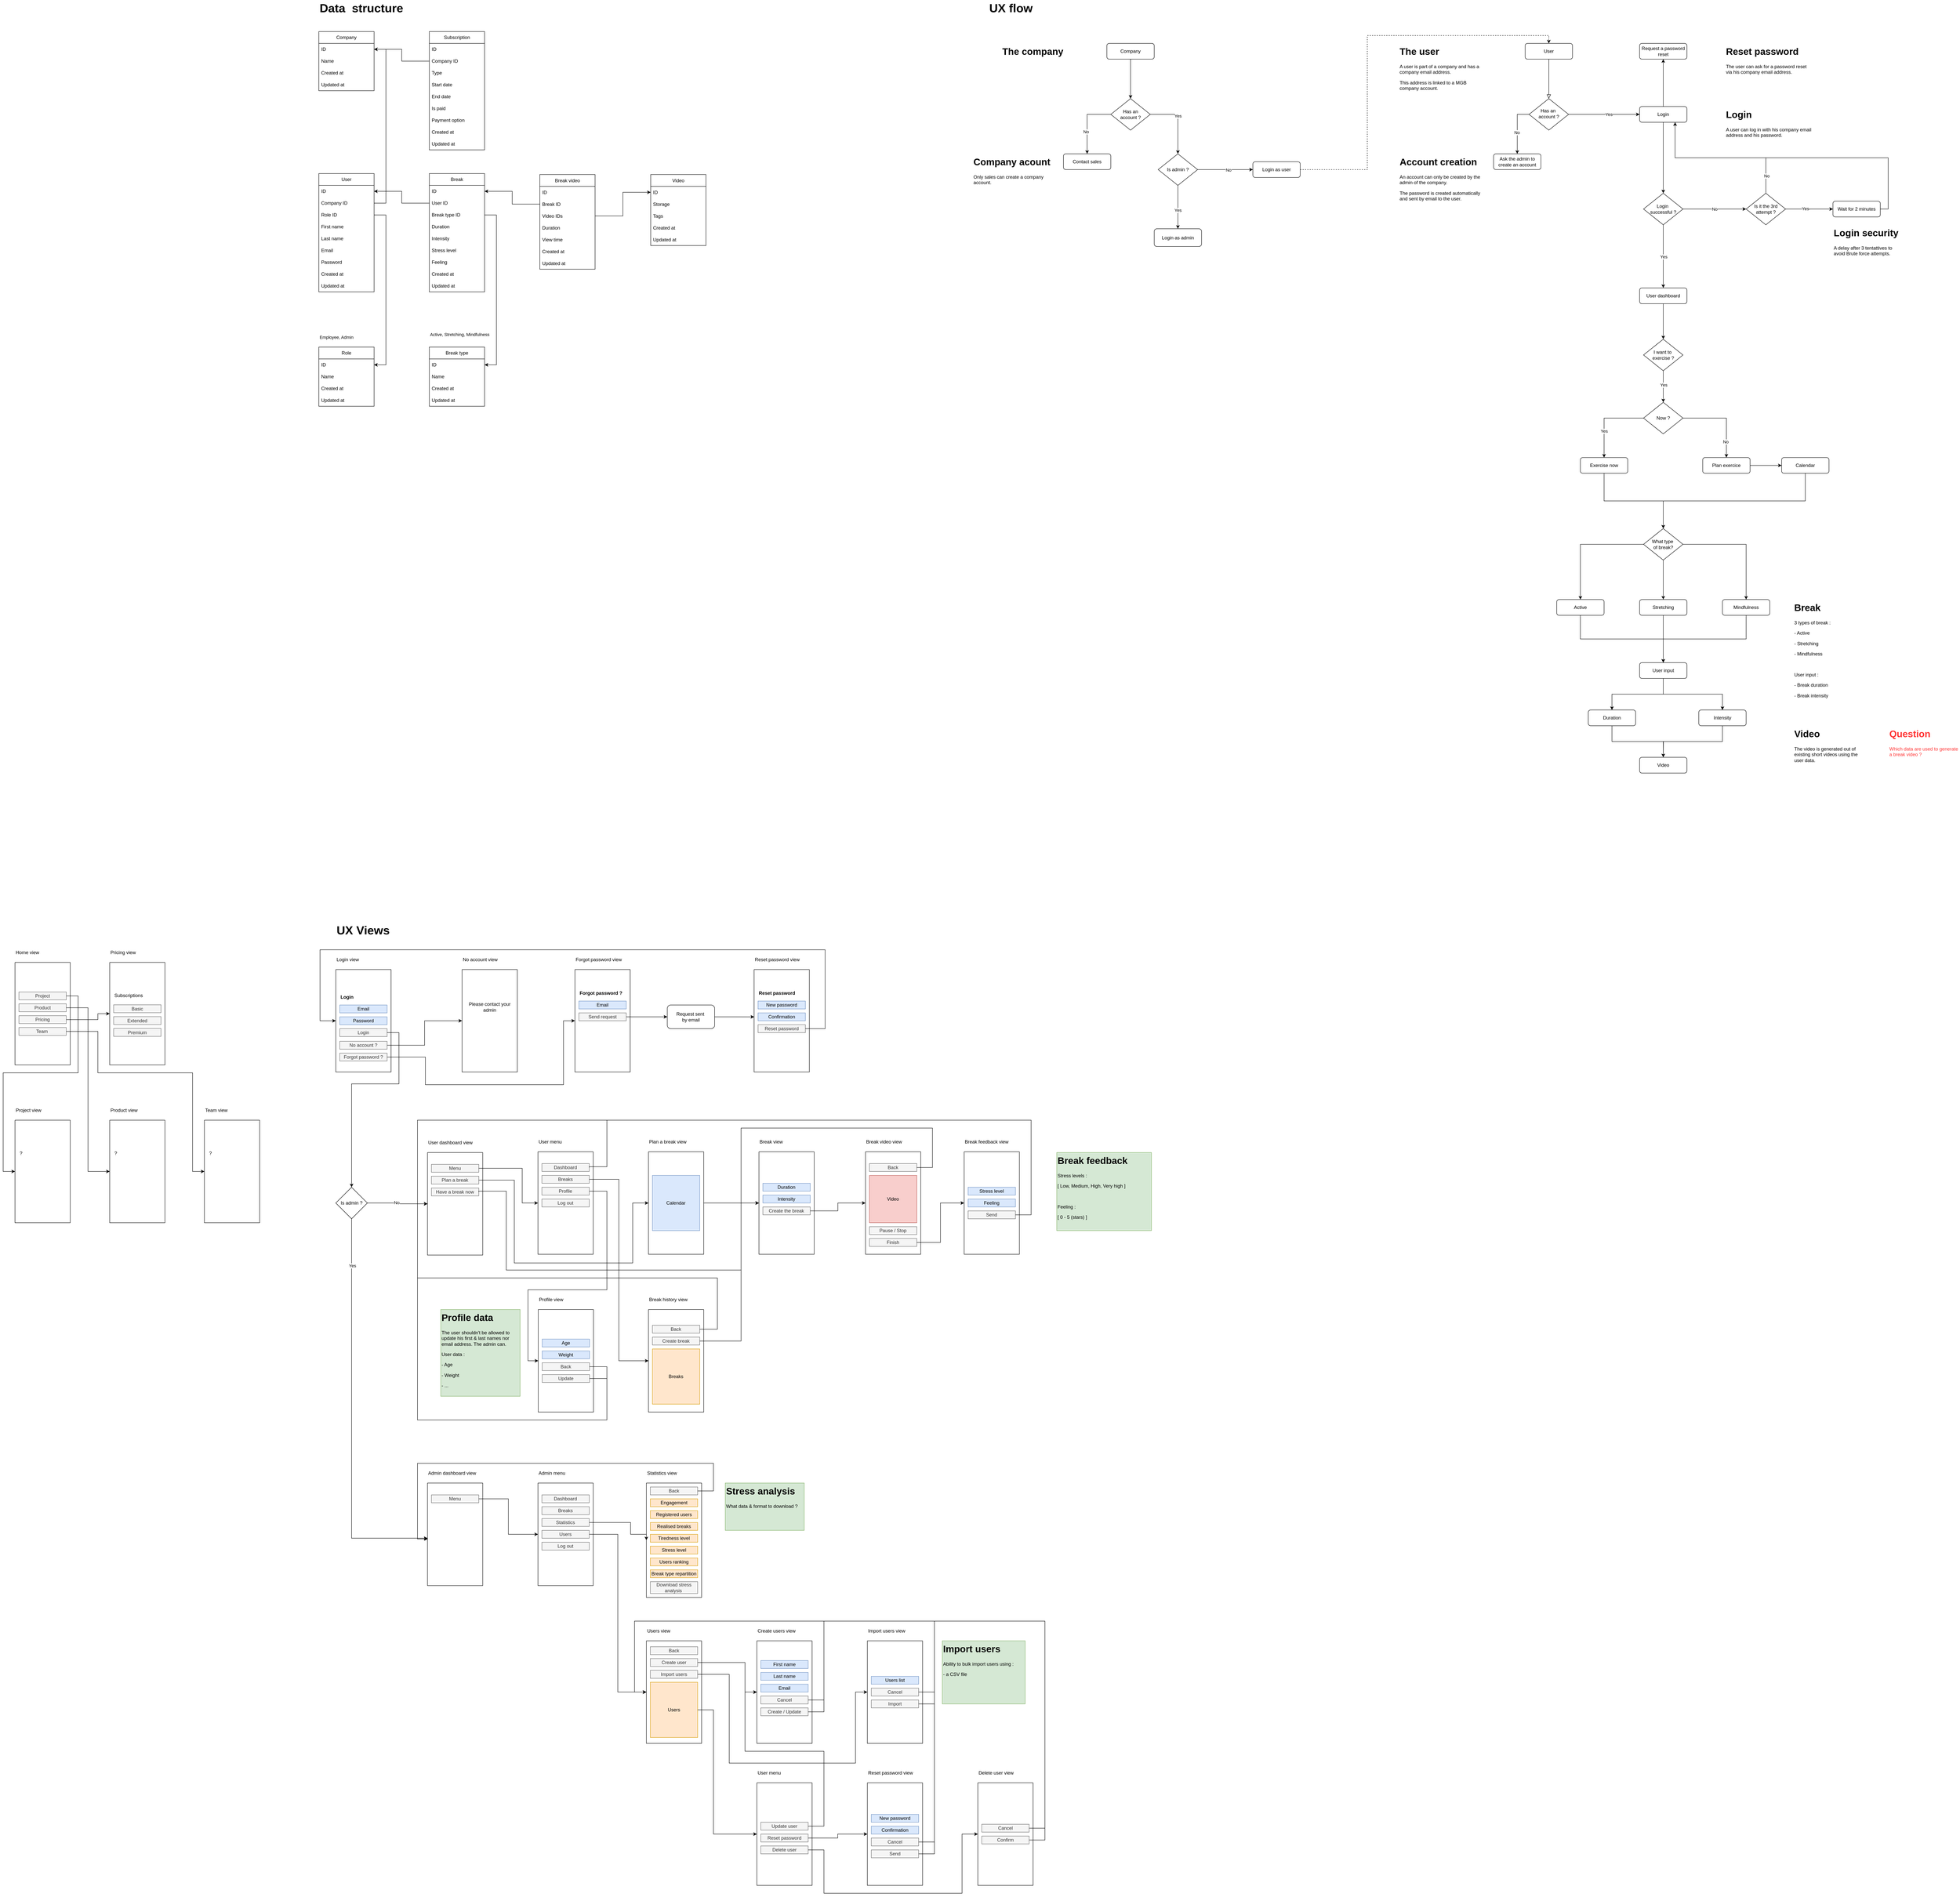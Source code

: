 <mxfile version="24.7.17">
  <diagram id="C5RBs43oDa-KdzZeNtuy" name="Page-1">
    <mxGraphModel dx="3027" dy="924" grid="1" gridSize="10" guides="1" tooltips="1" connect="1" arrows="1" fold="1" page="1" pageScale="1" pageWidth="827" pageHeight="1169" math="0" shadow="0">
      <root>
        <mxCell id="WIyWlLk6GJQsqaUBKTNV-0" />
        <mxCell id="WIyWlLk6GJQsqaUBKTNV-1" parent="WIyWlLk6GJQsqaUBKTNV-0" />
        <mxCell id="WIyWlLk6GJQsqaUBKTNV-2" value="" style="rounded=0;html=1;jettySize=auto;orthogonalLoop=1;fontSize=11;endArrow=block;endFill=0;endSize=8;strokeWidth=1;shadow=0;labelBackgroundColor=none;edgeStyle=orthogonalEdgeStyle;" parent="WIyWlLk6GJQsqaUBKTNV-1" source="WIyWlLk6GJQsqaUBKTNV-3" target="WIyWlLk6GJQsqaUBKTNV-6" edge="1">
          <mxGeometry relative="1" as="geometry" />
        </mxCell>
        <mxCell id="WIyWlLk6GJQsqaUBKTNV-3" value="&lt;div&gt;User&lt;/div&gt;" style="rounded=1;whiteSpace=wrap;html=1;fontSize=12;glass=0;strokeWidth=1;shadow=0;" parent="WIyWlLk6GJQsqaUBKTNV-1" vertex="1">
          <mxGeometry x="2227" y="110" width="120" height="40" as="geometry" />
        </mxCell>
        <mxCell id="rhJvBl-y4j_txT4zSDau-1" style="edgeStyle=orthogonalEdgeStyle;rounded=0;orthogonalLoop=1;jettySize=auto;html=1;exitX=0;exitY=0.5;exitDx=0;exitDy=0;entryX=0.5;entryY=0;entryDx=0;entryDy=0;" parent="WIyWlLk6GJQsqaUBKTNV-1" source="WIyWlLk6GJQsqaUBKTNV-6" target="rhJvBl-y4j_txT4zSDau-0" edge="1">
          <mxGeometry relative="1" as="geometry" />
        </mxCell>
        <mxCell id="rhJvBl-y4j_txT4zSDau-2" value="&lt;div&gt;No&lt;/div&gt;" style="edgeLabel;html=1;align=center;verticalAlign=middle;resizable=0;points=[];" parent="rhJvBl-y4j_txT4zSDau-1" vertex="1" connectable="0">
          <mxGeometry x="0.161" y="-1" relative="1" as="geometry">
            <mxPoint as="offset" />
          </mxGeometry>
        </mxCell>
        <mxCell id="rhJvBl-y4j_txT4zSDau-5" style="edgeStyle=orthogonalEdgeStyle;rounded=0;orthogonalLoop=1;jettySize=auto;html=1;exitX=1;exitY=0.5;exitDx=0;exitDy=0;" parent="WIyWlLk6GJQsqaUBKTNV-1" source="WIyWlLk6GJQsqaUBKTNV-6" target="WIyWlLk6GJQsqaUBKTNV-7" edge="1">
          <mxGeometry relative="1" as="geometry">
            <mxPoint x="2187" y="280" as="sourcePoint" />
          </mxGeometry>
        </mxCell>
        <mxCell id="rhJvBl-y4j_txT4zSDau-6" value="Yes" style="edgeLabel;html=1;align=center;verticalAlign=middle;resizable=0;points=[];" parent="rhJvBl-y4j_txT4zSDau-5" vertex="1" connectable="0">
          <mxGeometry x="0.131" relative="1" as="geometry">
            <mxPoint as="offset" />
          </mxGeometry>
        </mxCell>
        <mxCell id="WIyWlLk6GJQsqaUBKTNV-6" value="&lt;div&gt;Has an&amp;nbsp;&lt;/div&gt;&lt;div&gt;account ?&lt;/div&gt;" style="rhombus;whiteSpace=wrap;html=1;shadow=0;fontFamily=Helvetica;fontSize=12;align=center;strokeWidth=1;spacing=6;spacingTop=-4;" parent="WIyWlLk6GJQsqaUBKTNV-1" vertex="1">
          <mxGeometry x="2237" y="250" width="100" height="80" as="geometry" />
        </mxCell>
        <mxCell id="rhJvBl-y4j_txT4zSDau-69" style="edgeStyle=orthogonalEdgeStyle;rounded=0;orthogonalLoop=1;jettySize=auto;html=1;exitX=0.5;exitY=0;exitDx=0;exitDy=0;entryX=0.5;entryY=1;entryDx=0;entryDy=0;" parent="WIyWlLk6GJQsqaUBKTNV-1" source="WIyWlLk6GJQsqaUBKTNV-7" target="rhJvBl-y4j_txT4zSDau-14" edge="1">
          <mxGeometry relative="1" as="geometry" />
        </mxCell>
        <mxCell id="rhJvBl-y4j_txT4zSDau-70" style="edgeStyle=orthogonalEdgeStyle;rounded=0;orthogonalLoop=1;jettySize=auto;html=1;exitX=0.5;exitY=1;exitDx=0;exitDy=0;entryX=0.5;entryY=0;entryDx=0;entryDy=0;" parent="WIyWlLk6GJQsqaUBKTNV-1" source="WIyWlLk6GJQsqaUBKTNV-7" target="rhJvBl-y4j_txT4zSDau-53" edge="1">
          <mxGeometry relative="1" as="geometry" />
        </mxCell>
        <mxCell id="WIyWlLk6GJQsqaUBKTNV-7" value="Login" style="rounded=1;whiteSpace=wrap;html=1;fontSize=12;glass=0;strokeWidth=1;shadow=0;" parent="WIyWlLk6GJQsqaUBKTNV-1" vertex="1">
          <mxGeometry x="2517" y="270" width="120" height="40" as="geometry" />
        </mxCell>
        <mxCell id="rhJvBl-y4j_txT4zSDau-0" value="Ask the admin to create an account" style="rounded=1;whiteSpace=wrap;html=1;" parent="WIyWlLk6GJQsqaUBKTNV-1" vertex="1">
          <mxGeometry x="2147" y="390" width="120" height="40" as="geometry" />
        </mxCell>
        <mxCell id="rhJvBl-y4j_txT4zSDau-3" style="edgeStyle=orthogonalEdgeStyle;rounded=0;orthogonalLoop=1;jettySize=auto;html=1;exitX=0.5;exitY=1;exitDx=0;exitDy=0;" parent="WIyWlLk6GJQsqaUBKTNV-1" source="rhJvBl-y4j_txT4zSDau-0" target="rhJvBl-y4j_txT4zSDau-0" edge="1">
          <mxGeometry relative="1" as="geometry" />
        </mxCell>
        <mxCell id="rhJvBl-y4j_txT4zSDau-9" value="&lt;h1 style=&quot;margin-top: 0px;&quot;&gt;Account creation&lt;br&gt;&lt;/h1&gt;&lt;p&gt;An account can only be created by the admin of the company.&lt;/p&gt;&lt;p&gt;The password is created automatically and sent by email to the user.&lt;br&gt;&lt;/p&gt;&lt;p&gt;&lt;br&gt;&lt;/p&gt;" style="text;html=1;whiteSpace=wrap;overflow=hidden;rounded=0;" parent="WIyWlLk6GJQsqaUBKTNV-1" vertex="1">
          <mxGeometry x="1907" y="390" width="220" height="120" as="geometry" />
        </mxCell>
        <mxCell id="rhJvBl-y4j_txT4zSDau-10" value="&lt;h1 style=&quot;margin-top: 0px;&quot;&gt;Login&lt;/h1&gt;&lt;p&gt;A user can log in with his company email address and his password.&lt;br&gt;&lt;/p&gt;" style="text;html=1;whiteSpace=wrap;overflow=hidden;rounded=0;" parent="WIyWlLk6GJQsqaUBKTNV-1" vertex="1">
          <mxGeometry x="2734" y="270" width="220" height="120" as="geometry" />
        </mxCell>
        <mxCell id="rhJvBl-y4j_txT4zSDau-13" value="&lt;h1 style=&quot;margin-top: 0px;&quot;&gt;Reset password&lt;br&gt;&lt;/h1&gt;&lt;p&gt;The user can ask for a password reset via his company email address.&lt;br&gt;&lt;/p&gt;" style="text;html=1;whiteSpace=wrap;overflow=hidden;rounded=0;" parent="WIyWlLk6GJQsqaUBKTNV-1" vertex="1">
          <mxGeometry x="2734" y="110" width="220" height="120" as="geometry" />
        </mxCell>
        <mxCell id="rhJvBl-y4j_txT4zSDau-14" value="&lt;div&gt;Request a password&lt;/div&gt;&lt;div&gt;reset&lt;br&gt;&lt;/div&gt;" style="rounded=1;whiteSpace=wrap;html=1;" parent="WIyWlLk6GJQsqaUBKTNV-1" vertex="1">
          <mxGeometry x="2517" y="110" width="120" height="40" as="geometry" />
        </mxCell>
        <mxCell id="rhJvBl-y4j_txT4zSDau-17" value="&lt;h1 style=&quot;margin-top: 0px;&quot;&gt;The user&lt;br&gt;&lt;/h1&gt;&lt;p&gt;A user is part of a company and has a company email address.&lt;/p&gt;&lt;p&gt;This address is linked to a MGB company account.&lt;/p&gt;" style="text;html=1;whiteSpace=wrap;overflow=hidden;rounded=0;" parent="WIyWlLk6GJQsqaUBKTNV-1" vertex="1">
          <mxGeometry x="1907" y="110" width="220" height="120" as="geometry" />
        </mxCell>
        <mxCell id="rhJvBl-y4j_txT4zSDau-34" style="edgeStyle=orthogonalEdgeStyle;rounded=0;orthogonalLoop=1;jettySize=auto;html=1;exitX=0.5;exitY=1;exitDx=0;exitDy=0;entryX=0.5;entryY=0;entryDx=0;entryDy=0;" parent="WIyWlLk6GJQsqaUBKTNV-1" source="rhJvBl-y4j_txT4zSDau-25" target="rhJvBl-y4j_txT4zSDau-26" edge="1">
          <mxGeometry relative="1" as="geometry" />
        </mxCell>
        <mxCell id="rhJvBl-y4j_txT4zSDau-25" value="&lt;div&gt;Company&lt;/div&gt;" style="rounded=1;whiteSpace=wrap;html=1;" parent="WIyWlLk6GJQsqaUBKTNV-1" vertex="1">
          <mxGeometry x="1167" y="110" width="120" height="40" as="geometry" />
        </mxCell>
        <mxCell id="rhJvBl-y4j_txT4zSDau-28" style="edgeStyle=orthogonalEdgeStyle;rounded=0;orthogonalLoop=1;jettySize=auto;html=1;exitX=0;exitY=0.5;exitDx=0;exitDy=0;entryX=0.5;entryY=0;entryDx=0;entryDy=0;" parent="WIyWlLk6GJQsqaUBKTNV-1" source="rhJvBl-y4j_txT4zSDau-26" target="rhJvBl-y4j_txT4zSDau-27" edge="1">
          <mxGeometry relative="1" as="geometry" />
        </mxCell>
        <mxCell id="rhJvBl-y4j_txT4zSDau-29" value="No" style="edgeLabel;html=1;align=center;verticalAlign=middle;resizable=0;points=[];" parent="rhJvBl-y4j_txT4zSDau-28" vertex="1" connectable="0">
          <mxGeometry x="0.303" y="-3" relative="1" as="geometry">
            <mxPoint as="offset" />
          </mxGeometry>
        </mxCell>
        <mxCell id="rhJvBl-y4j_txT4zSDau-35" style="edgeStyle=orthogonalEdgeStyle;rounded=0;orthogonalLoop=1;jettySize=auto;html=1;exitX=1;exitY=0.5;exitDx=0;exitDy=0;entryX=0.5;entryY=0;entryDx=0;entryDy=0;" parent="WIyWlLk6GJQsqaUBKTNV-1" source="rhJvBl-y4j_txT4zSDau-26" target="rhJvBl-y4j_txT4zSDau-32" edge="1">
          <mxGeometry relative="1" as="geometry" />
        </mxCell>
        <mxCell id="rhJvBl-y4j_txT4zSDau-38" value="Yes" style="edgeLabel;html=1;align=center;verticalAlign=middle;resizable=0;points=[];" parent="rhJvBl-y4j_txT4zSDau-35" vertex="1" connectable="0">
          <mxGeometry x="-0.138" relative="1" as="geometry">
            <mxPoint as="offset" />
          </mxGeometry>
        </mxCell>
        <mxCell id="rhJvBl-y4j_txT4zSDau-26" value="&lt;div&gt;Has an &lt;br&gt;&lt;/div&gt;&lt;div&gt;account ?&lt;br&gt;&lt;/div&gt;" style="rhombus;whiteSpace=wrap;html=1;" parent="WIyWlLk6GJQsqaUBKTNV-1" vertex="1">
          <mxGeometry x="1177" y="250" width="100" height="80" as="geometry" />
        </mxCell>
        <mxCell id="rhJvBl-y4j_txT4zSDau-27" value="Contact sales" style="rounded=1;whiteSpace=wrap;html=1;" parent="WIyWlLk6GJQsqaUBKTNV-1" vertex="1">
          <mxGeometry x="1057" y="390" width="120" height="40" as="geometry" />
        </mxCell>
        <mxCell id="rhJvBl-y4j_txT4zSDau-36" style="edgeStyle=orthogonalEdgeStyle;rounded=0;orthogonalLoop=1;jettySize=auto;html=1;exitX=0.5;exitY=1;exitDx=0;exitDy=0;entryX=0.5;entryY=0;entryDx=0;entryDy=0;" parent="WIyWlLk6GJQsqaUBKTNV-1" source="rhJvBl-y4j_txT4zSDau-32" target="rhJvBl-y4j_txT4zSDau-33" edge="1">
          <mxGeometry relative="1" as="geometry" />
        </mxCell>
        <mxCell id="rhJvBl-y4j_txT4zSDau-39" value="Yes" style="edgeLabel;html=1;align=center;verticalAlign=middle;resizable=0;points=[];" parent="rhJvBl-y4j_txT4zSDau-36" vertex="1" connectable="0">
          <mxGeometry x="0.132" relative="1" as="geometry">
            <mxPoint as="offset" />
          </mxGeometry>
        </mxCell>
        <mxCell id="rhJvBl-y4j_txT4zSDau-41" style="edgeStyle=orthogonalEdgeStyle;rounded=0;orthogonalLoop=1;jettySize=auto;html=1;exitX=1;exitY=0.5;exitDx=0;exitDy=0;entryX=0;entryY=0.5;entryDx=0;entryDy=0;" parent="WIyWlLk6GJQsqaUBKTNV-1" source="rhJvBl-y4j_txT4zSDau-32" target="rhJvBl-y4j_txT4zSDau-40" edge="1">
          <mxGeometry relative="1" as="geometry" />
        </mxCell>
        <mxCell id="rhJvBl-y4j_txT4zSDau-42" value="No" style="edgeLabel;html=1;align=center;verticalAlign=middle;resizable=0;points=[];" parent="rhJvBl-y4j_txT4zSDau-41" vertex="1" connectable="0">
          <mxGeometry x="0.108" y="-1" relative="1" as="geometry">
            <mxPoint as="offset" />
          </mxGeometry>
        </mxCell>
        <mxCell id="rhJvBl-y4j_txT4zSDau-32" value="Is admin ?" style="rhombus;whiteSpace=wrap;html=1;" parent="WIyWlLk6GJQsqaUBKTNV-1" vertex="1">
          <mxGeometry x="1297" y="390" width="100" height="80" as="geometry" />
        </mxCell>
        <mxCell id="rhJvBl-y4j_txT4zSDau-33" value="Login as admin" style="rounded=1;whiteSpace=wrap;html=1;" parent="WIyWlLk6GJQsqaUBKTNV-1" vertex="1">
          <mxGeometry x="1287" y="580" width="120" height="45" as="geometry" />
        </mxCell>
        <mxCell id="rhJvBl-y4j_txT4zSDau-37" value="&lt;h1 style=&quot;margin-top: 0px;&quot;&gt;Company acount&lt;br&gt;&lt;/h1&gt;&lt;p&gt;Only sales can create a company account.&lt;br&gt;&lt;/p&gt;" style="text;html=1;whiteSpace=wrap;overflow=hidden;rounded=0;" parent="WIyWlLk6GJQsqaUBKTNV-1" vertex="1">
          <mxGeometry x="827" y="390" width="220" height="120" as="geometry" />
        </mxCell>
        <mxCell id="rhJvBl-y4j_txT4zSDau-47" style="edgeStyle=orthogonalEdgeStyle;rounded=0;orthogonalLoop=1;jettySize=auto;html=1;exitX=1;exitY=0.5;exitDx=0;exitDy=0;entryX=0.5;entryY=0;entryDx=0;entryDy=0;dashed=1;" parent="WIyWlLk6GJQsqaUBKTNV-1" source="rhJvBl-y4j_txT4zSDau-40" target="WIyWlLk6GJQsqaUBKTNV-3" edge="1">
          <mxGeometry relative="1" as="geometry">
            <Array as="points">
              <mxPoint x="1827" y="430" />
              <mxPoint x="1827" y="90" />
              <mxPoint x="2287" y="90" />
            </Array>
          </mxGeometry>
        </mxCell>
        <mxCell id="rhJvBl-y4j_txT4zSDau-40" value="Login as user" style="rounded=1;whiteSpace=wrap;html=1;" parent="WIyWlLk6GJQsqaUBKTNV-1" vertex="1">
          <mxGeometry x="1537" y="410" width="120" height="40" as="geometry" />
        </mxCell>
        <mxCell id="rhJvBl-y4j_txT4zSDau-43" value="&lt;h1 style=&quot;margin-top: 0px;&quot;&gt;The company&lt;br&gt;&lt;/h1&gt;&lt;p&gt;&lt;br&gt;&lt;/p&gt;" style="text;html=1;whiteSpace=wrap;overflow=hidden;rounded=0;" parent="WIyWlLk6GJQsqaUBKTNV-1" vertex="1">
          <mxGeometry x="900" y="110" width="180" height="120" as="geometry" />
        </mxCell>
        <mxCell id="rhJvBl-y4j_txT4zSDau-58" style="edgeStyle=orthogonalEdgeStyle;rounded=0;orthogonalLoop=1;jettySize=auto;html=1;exitX=1;exitY=0.5;exitDx=0;exitDy=0;entryX=0;entryY=0.5;entryDx=0;entryDy=0;" parent="WIyWlLk6GJQsqaUBKTNV-1" source="rhJvBl-y4j_txT4zSDau-53" target="rhJvBl-y4j_txT4zSDau-57" edge="1">
          <mxGeometry relative="1" as="geometry" />
        </mxCell>
        <mxCell id="rhJvBl-y4j_txT4zSDau-67" value="No" style="edgeLabel;html=1;align=center;verticalAlign=middle;resizable=0;points=[];" parent="rhJvBl-y4j_txT4zSDau-58" vertex="1" connectable="0">
          <mxGeometry x="0.003" relative="1" as="geometry">
            <mxPoint as="offset" />
          </mxGeometry>
        </mxCell>
        <mxCell id="rhJvBl-y4j_txT4zSDau-61" style="edgeStyle=orthogonalEdgeStyle;rounded=0;orthogonalLoop=1;jettySize=auto;html=1;exitX=0.5;exitY=1;exitDx=0;exitDy=0;entryX=0.5;entryY=0;entryDx=0;entryDy=0;" parent="WIyWlLk6GJQsqaUBKTNV-1" source="rhJvBl-y4j_txT4zSDau-53" target="rhJvBl-y4j_txT4zSDau-55" edge="1">
          <mxGeometry relative="1" as="geometry" />
        </mxCell>
        <mxCell id="rhJvBl-y4j_txT4zSDau-77" value="Yes" style="edgeLabel;html=1;align=center;verticalAlign=middle;resizable=0;points=[];" parent="rhJvBl-y4j_txT4zSDau-61" vertex="1" connectable="0">
          <mxGeometry x="0.015" y="1" relative="1" as="geometry">
            <mxPoint as="offset" />
          </mxGeometry>
        </mxCell>
        <mxCell id="rhJvBl-y4j_txT4zSDau-53" value="&lt;div&gt;Login&amp;nbsp;&lt;/div&gt;&lt;div&gt;successful ?&lt;/div&gt;" style="rhombus;whiteSpace=wrap;html=1;" parent="WIyWlLk6GJQsqaUBKTNV-1" vertex="1">
          <mxGeometry x="2527" y="490" width="100" height="80" as="geometry" />
        </mxCell>
        <mxCell id="rhJvBl-y4j_txT4zSDau-84" style="edgeStyle=orthogonalEdgeStyle;rounded=0;orthogonalLoop=1;jettySize=auto;html=1;exitX=0.5;exitY=1;exitDx=0;exitDy=0;entryX=0.5;entryY=0;entryDx=0;entryDy=0;" parent="WIyWlLk6GJQsqaUBKTNV-1" source="rhJvBl-y4j_txT4zSDau-55" target="rhJvBl-y4j_txT4zSDau-80" edge="1">
          <mxGeometry relative="1" as="geometry" />
        </mxCell>
        <mxCell id="rhJvBl-y4j_txT4zSDau-55" value="User dashboard" style="rounded=1;whiteSpace=wrap;html=1;" parent="WIyWlLk6GJQsqaUBKTNV-1" vertex="1">
          <mxGeometry x="2517" y="730" width="120" height="40" as="geometry" />
        </mxCell>
        <mxCell id="rhJvBl-y4j_txT4zSDau-63" style="edgeStyle=orthogonalEdgeStyle;rounded=0;orthogonalLoop=1;jettySize=auto;html=1;exitX=1;exitY=0.5;exitDx=0;exitDy=0;entryX=0;entryY=0.5;entryDx=0;entryDy=0;" parent="WIyWlLk6GJQsqaUBKTNV-1" source="rhJvBl-y4j_txT4zSDau-57" target="rhJvBl-y4j_txT4zSDau-62" edge="1">
          <mxGeometry relative="1" as="geometry" />
        </mxCell>
        <mxCell id="rhJvBl-y4j_txT4zSDau-65" value="&lt;div&gt;Yes&lt;/div&gt;" style="edgeLabel;html=1;align=center;verticalAlign=middle;resizable=0;points=[];" parent="rhJvBl-y4j_txT4zSDau-63" vertex="1" connectable="0">
          <mxGeometry x="-0.163" y="1" relative="1" as="geometry">
            <mxPoint as="offset" />
          </mxGeometry>
        </mxCell>
        <mxCell id="rhJvBl-y4j_txT4zSDau-72" style="edgeStyle=orthogonalEdgeStyle;rounded=0;orthogonalLoop=1;jettySize=auto;html=1;exitX=0.5;exitY=0;exitDx=0;exitDy=0;entryX=0.75;entryY=1;entryDx=0;entryDy=0;" parent="WIyWlLk6GJQsqaUBKTNV-1" source="rhJvBl-y4j_txT4zSDau-57" target="WIyWlLk6GJQsqaUBKTNV-7" edge="1">
          <mxGeometry relative="1" as="geometry" />
        </mxCell>
        <mxCell id="rhJvBl-y4j_txT4zSDau-75" value="No" style="edgeLabel;html=1;align=center;verticalAlign=middle;resizable=0;points=[];" parent="rhJvBl-y4j_txT4zSDau-72" vertex="1" connectable="0">
          <mxGeometry x="-0.785" y="-2" relative="1" as="geometry">
            <mxPoint as="offset" />
          </mxGeometry>
        </mxCell>
        <mxCell id="rhJvBl-y4j_txT4zSDau-57" value="Is it the 3rd attempt ?" style="rhombus;whiteSpace=wrap;html=1;" parent="WIyWlLk6GJQsqaUBKTNV-1" vertex="1">
          <mxGeometry x="2787" y="490" width="100" height="80" as="geometry" />
        </mxCell>
        <mxCell id="rhJvBl-y4j_txT4zSDau-74" style="edgeStyle=orthogonalEdgeStyle;rounded=0;orthogonalLoop=1;jettySize=auto;html=1;exitX=1;exitY=0.5;exitDx=0;exitDy=0;entryX=0.75;entryY=1;entryDx=0;entryDy=0;" parent="WIyWlLk6GJQsqaUBKTNV-1" source="rhJvBl-y4j_txT4zSDau-62" target="WIyWlLk6GJQsqaUBKTNV-7" edge="1">
          <mxGeometry relative="1" as="geometry">
            <Array as="points">
              <mxPoint x="3147" y="530" />
              <mxPoint x="3147" y="400" />
              <mxPoint x="2607" y="400" />
            </Array>
          </mxGeometry>
        </mxCell>
        <mxCell id="rhJvBl-y4j_txT4zSDau-62" value="Wait for 2 minutes" style="rounded=1;whiteSpace=wrap;html=1;" parent="WIyWlLk6GJQsqaUBKTNV-1" vertex="1">
          <mxGeometry x="3007" y="510" width="120" height="40" as="geometry" />
        </mxCell>
        <mxCell id="rhJvBl-y4j_txT4zSDau-76" value="&lt;h1 style=&quot;margin-top: 0px;&quot;&gt;Login security&lt;br&gt;&lt;/h1&gt;&lt;p&gt;A delay after 3 tentattives to avoid Brute force attempts.&lt;br&gt;&lt;/p&gt;" style="text;html=1;whiteSpace=wrap;overflow=hidden;rounded=0;" parent="WIyWlLk6GJQsqaUBKTNV-1" vertex="1">
          <mxGeometry x="3007" y="570" width="180" height="120" as="geometry" />
        </mxCell>
        <mxCell id="RkjTU-7QJC5ID9Nw8IgD-181" style="edgeStyle=orthogonalEdgeStyle;rounded=0;orthogonalLoop=1;jettySize=auto;html=1;exitX=0.5;exitY=1;exitDx=0;exitDy=0;entryX=0.5;entryY=0;entryDx=0;entryDy=0;" edge="1" parent="WIyWlLk6GJQsqaUBKTNV-1" source="rhJvBl-y4j_txT4zSDau-78" target="RkjTU-7QJC5ID9Nw8IgD-174">
          <mxGeometry relative="1" as="geometry" />
        </mxCell>
        <mxCell id="rhJvBl-y4j_txT4zSDau-78" value="Exercise now" style="rounded=1;whiteSpace=wrap;html=1;" parent="WIyWlLk6GJQsqaUBKTNV-1" vertex="1">
          <mxGeometry x="2367" y="1160" width="120" height="40" as="geometry" />
        </mxCell>
        <mxCell id="rhJvBl-y4j_txT4zSDau-90" style="edgeStyle=orthogonalEdgeStyle;rounded=0;orthogonalLoop=1;jettySize=auto;html=1;exitX=1;exitY=0.5;exitDx=0;exitDy=0;entryX=0;entryY=0.5;entryDx=0;entryDy=0;" parent="WIyWlLk6GJQsqaUBKTNV-1" source="rhJvBl-y4j_txT4zSDau-79" target="rhJvBl-y4j_txT4zSDau-89" edge="1">
          <mxGeometry relative="1" as="geometry" />
        </mxCell>
        <mxCell id="rhJvBl-y4j_txT4zSDau-82" style="edgeStyle=orthogonalEdgeStyle;rounded=0;orthogonalLoop=1;jettySize=auto;html=1;exitX=0.5;exitY=1;exitDx=0;exitDy=0;entryX=0.5;entryY=0;entryDx=0;entryDy=0;" parent="WIyWlLk6GJQsqaUBKTNV-1" source="rhJvBl-y4j_txT4zSDau-80" target="rhJvBl-y4j_txT4zSDau-81" edge="1">
          <mxGeometry relative="1" as="geometry" />
        </mxCell>
        <mxCell id="rhJvBl-y4j_txT4zSDau-83" value="Yes" style="edgeLabel;html=1;align=center;verticalAlign=middle;resizable=0;points=[];" parent="rhJvBl-y4j_txT4zSDau-82" vertex="1" connectable="0">
          <mxGeometry x="-0.1" y="1" relative="1" as="geometry">
            <mxPoint as="offset" />
          </mxGeometry>
        </mxCell>
        <mxCell id="rhJvBl-y4j_txT4zSDau-80" value="&lt;div&gt;I want to&amp;nbsp;&lt;/div&gt;&lt;div&gt;exercise ?&lt;/div&gt;" style="rhombus;whiteSpace=wrap;html=1;" parent="WIyWlLk6GJQsqaUBKTNV-1" vertex="1">
          <mxGeometry x="2527" y="860" width="100" height="80" as="geometry" />
        </mxCell>
        <mxCell id="RkjTU-7QJC5ID9Nw8IgD-176" style="edgeStyle=orthogonalEdgeStyle;rounded=0;orthogonalLoop=1;jettySize=auto;html=1;exitX=0;exitY=0.5;exitDx=0;exitDy=0;entryX=0.5;entryY=0;entryDx=0;entryDy=0;" edge="1" parent="WIyWlLk6GJQsqaUBKTNV-1" source="rhJvBl-y4j_txT4zSDau-81" target="rhJvBl-y4j_txT4zSDau-78">
          <mxGeometry relative="1" as="geometry" />
        </mxCell>
        <mxCell id="RkjTU-7QJC5ID9Nw8IgD-177" value="Yes" style="edgeLabel;html=1;align=center;verticalAlign=middle;resizable=0;points=[];" vertex="1" connectable="0" parent="RkjTU-7QJC5ID9Nw8IgD-176">
          <mxGeometry x="0.325" relative="1" as="geometry">
            <mxPoint as="offset" />
          </mxGeometry>
        </mxCell>
        <mxCell id="RkjTU-7QJC5ID9Nw8IgD-178" style="edgeStyle=orthogonalEdgeStyle;rounded=0;orthogonalLoop=1;jettySize=auto;html=1;exitX=1;exitY=0.5;exitDx=0;exitDy=0;entryX=0.5;entryY=0;entryDx=0;entryDy=0;" edge="1" parent="WIyWlLk6GJQsqaUBKTNV-1" source="rhJvBl-y4j_txT4zSDau-81" target="rhJvBl-y4j_txT4zSDau-79">
          <mxGeometry relative="1" as="geometry" />
        </mxCell>
        <mxCell id="RkjTU-7QJC5ID9Nw8IgD-179" value="No" style="edgeLabel;html=1;align=center;verticalAlign=middle;resizable=0;points=[];" vertex="1" connectable="0" parent="RkjTU-7QJC5ID9Nw8IgD-178">
          <mxGeometry x="0.613" y="-2" relative="1" as="geometry">
            <mxPoint as="offset" />
          </mxGeometry>
        </mxCell>
        <mxCell id="rhJvBl-y4j_txT4zSDau-81" value="Now ?" style="rhombus;whiteSpace=wrap;html=1;" parent="WIyWlLk6GJQsqaUBKTNV-1" vertex="1">
          <mxGeometry x="2527" y="1020" width="100" height="80" as="geometry" />
        </mxCell>
        <mxCell id="RkjTU-7QJC5ID9Nw8IgD-188" style="edgeStyle=orthogonalEdgeStyle;rounded=0;orthogonalLoop=1;jettySize=auto;html=1;exitX=0.5;exitY=1;exitDx=0;exitDy=0;entryX=0.5;entryY=0;entryDx=0;entryDy=0;" edge="1" parent="WIyWlLk6GJQsqaUBKTNV-1" source="rhJvBl-y4j_txT4zSDau-89" target="RkjTU-7QJC5ID9Nw8IgD-174">
          <mxGeometry relative="1" as="geometry" />
        </mxCell>
        <mxCell id="rhJvBl-y4j_txT4zSDau-89" value="Calendar " style="rounded=1;whiteSpace=wrap;html=1;" parent="WIyWlLk6GJQsqaUBKTNV-1" vertex="1">
          <mxGeometry x="2877" y="1160" width="120" height="40" as="geometry" />
        </mxCell>
        <mxCell id="3ZJQ9CBzUht7Ke4iBaoX-0" value="Data &amp;nbsp;structure" style="text;html=1;align=left;verticalAlign=middle;whiteSpace=wrap;rounded=0;fontStyle=1;fontSize=30;" parent="WIyWlLk6GJQsqaUBKTNV-1" vertex="1">
          <mxGeometry x="-830" width="266" height="40" as="geometry" />
        </mxCell>
        <mxCell id="RkjTU-7QJC5ID9Nw8IgD-102" value="Company" style="swimlane;fontStyle=0;childLayout=stackLayout;horizontal=1;startSize=30;horizontalStack=0;resizeParent=1;resizeParentMax=0;resizeLast=0;collapsible=1;marginBottom=0;whiteSpace=wrap;html=1;" vertex="1" parent="WIyWlLk6GJQsqaUBKTNV-1">
          <mxGeometry x="-830" y="80" width="140" height="150" as="geometry" />
        </mxCell>
        <mxCell id="RkjTU-7QJC5ID9Nw8IgD-103" value="ID" style="text;strokeColor=none;fillColor=none;align=left;verticalAlign=middle;spacingLeft=4;spacingRight=4;overflow=hidden;points=[[0,0.5],[1,0.5]];portConstraint=eastwest;rotatable=0;whiteSpace=wrap;html=1;" vertex="1" parent="RkjTU-7QJC5ID9Nw8IgD-102">
          <mxGeometry y="30" width="140" height="30" as="geometry" />
        </mxCell>
        <mxCell id="RkjTU-7QJC5ID9Nw8IgD-104" value="Name" style="text;strokeColor=none;fillColor=none;align=left;verticalAlign=middle;spacingLeft=4;spacingRight=4;overflow=hidden;points=[[0,0.5],[1,0.5]];portConstraint=eastwest;rotatable=0;whiteSpace=wrap;html=1;" vertex="1" parent="RkjTU-7QJC5ID9Nw8IgD-102">
          <mxGeometry y="60" width="140" height="30" as="geometry" />
        </mxCell>
        <mxCell id="RkjTU-7QJC5ID9Nw8IgD-105" value="Created at" style="text;strokeColor=none;fillColor=none;align=left;verticalAlign=middle;spacingLeft=4;spacingRight=4;overflow=hidden;points=[[0,0.5],[1,0.5]];portConstraint=eastwest;rotatable=0;whiteSpace=wrap;html=1;" vertex="1" parent="RkjTU-7QJC5ID9Nw8IgD-102">
          <mxGeometry y="90" width="140" height="30" as="geometry" />
        </mxCell>
        <mxCell id="RkjTU-7QJC5ID9Nw8IgD-106" value="Updated at" style="text;strokeColor=none;fillColor=none;align=left;verticalAlign=middle;spacingLeft=4;spacingRight=4;overflow=hidden;points=[[0,0.5],[1,0.5]];portConstraint=eastwest;rotatable=0;whiteSpace=wrap;html=1;" vertex="1" parent="RkjTU-7QJC5ID9Nw8IgD-102">
          <mxGeometry y="120" width="140" height="30" as="geometry" />
        </mxCell>
        <mxCell id="RkjTU-7QJC5ID9Nw8IgD-107" value="Subscription" style="swimlane;fontStyle=0;childLayout=stackLayout;horizontal=1;startSize=30;horizontalStack=0;resizeParent=1;resizeParentMax=0;resizeLast=0;collapsible=1;marginBottom=0;whiteSpace=wrap;html=1;" vertex="1" parent="WIyWlLk6GJQsqaUBKTNV-1">
          <mxGeometry x="-550" y="80" width="140" height="300" as="geometry" />
        </mxCell>
        <mxCell id="RkjTU-7QJC5ID9Nw8IgD-108" value="ID" style="text;strokeColor=none;fillColor=none;align=left;verticalAlign=middle;spacingLeft=4;spacingRight=4;overflow=hidden;points=[[0,0.5],[1,0.5]];portConstraint=eastwest;rotatable=0;whiteSpace=wrap;html=1;" vertex="1" parent="RkjTU-7QJC5ID9Nw8IgD-107">
          <mxGeometry y="30" width="140" height="30" as="geometry" />
        </mxCell>
        <mxCell id="RkjTU-7QJC5ID9Nw8IgD-109" value="Company ID" style="text;strokeColor=none;fillColor=none;align=left;verticalAlign=middle;spacingLeft=4;spacingRight=4;overflow=hidden;points=[[0,0.5],[1,0.5]];portConstraint=eastwest;rotatable=0;whiteSpace=wrap;html=1;" vertex="1" parent="RkjTU-7QJC5ID9Nw8IgD-107">
          <mxGeometry y="60" width="140" height="30" as="geometry" />
        </mxCell>
        <mxCell id="RkjTU-7QJC5ID9Nw8IgD-110" value="Type" style="text;strokeColor=none;fillColor=none;align=left;verticalAlign=middle;spacingLeft=4;spacingRight=4;overflow=hidden;points=[[0,0.5],[1,0.5]];portConstraint=eastwest;rotatable=0;whiteSpace=wrap;html=1;" vertex="1" parent="RkjTU-7QJC5ID9Nw8IgD-107">
          <mxGeometry y="90" width="140" height="30" as="geometry" />
        </mxCell>
        <mxCell id="RkjTU-7QJC5ID9Nw8IgD-111" value="Start date" style="text;strokeColor=none;fillColor=none;align=left;verticalAlign=middle;spacingLeft=4;spacingRight=4;overflow=hidden;points=[[0,0.5],[1,0.5]];portConstraint=eastwest;rotatable=0;whiteSpace=wrap;html=1;" vertex="1" parent="RkjTU-7QJC5ID9Nw8IgD-107">
          <mxGeometry y="120" width="140" height="30" as="geometry" />
        </mxCell>
        <mxCell id="RkjTU-7QJC5ID9Nw8IgD-112" value="End date" style="text;strokeColor=none;fillColor=none;align=left;verticalAlign=middle;spacingLeft=4;spacingRight=4;overflow=hidden;points=[[0,0.5],[1,0.5]];portConstraint=eastwest;rotatable=0;whiteSpace=wrap;html=1;" vertex="1" parent="RkjTU-7QJC5ID9Nw8IgD-107">
          <mxGeometry y="150" width="140" height="30" as="geometry" />
        </mxCell>
        <mxCell id="RkjTU-7QJC5ID9Nw8IgD-113" value="Is paid" style="text;strokeColor=none;fillColor=none;align=left;verticalAlign=middle;spacingLeft=4;spacingRight=4;overflow=hidden;points=[[0,0.5],[1,0.5]];portConstraint=eastwest;rotatable=0;whiteSpace=wrap;html=1;" vertex="1" parent="RkjTU-7QJC5ID9Nw8IgD-107">
          <mxGeometry y="180" width="140" height="30" as="geometry" />
        </mxCell>
        <mxCell id="RkjTU-7QJC5ID9Nw8IgD-114" value="Payment option" style="text;strokeColor=none;fillColor=none;align=left;verticalAlign=middle;spacingLeft=4;spacingRight=4;overflow=hidden;points=[[0,0.5],[1,0.5]];portConstraint=eastwest;rotatable=0;whiteSpace=wrap;html=1;" vertex="1" parent="RkjTU-7QJC5ID9Nw8IgD-107">
          <mxGeometry y="210" width="140" height="30" as="geometry" />
        </mxCell>
        <mxCell id="RkjTU-7QJC5ID9Nw8IgD-115" value="Created at" style="text;strokeColor=none;fillColor=none;align=left;verticalAlign=middle;spacingLeft=4;spacingRight=4;overflow=hidden;points=[[0,0.5],[1,0.5]];portConstraint=eastwest;rotatable=0;whiteSpace=wrap;html=1;" vertex="1" parent="RkjTU-7QJC5ID9Nw8IgD-107">
          <mxGeometry y="240" width="140" height="30" as="geometry" />
        </mxCell>
        <mxCell id="RkjTU-7QJC5ID9Nw8IgD-116" value="Updated at" style="text;strokeColor=none;fillColor=none;align=left;verticalAlign=middle;spacingLeft=4;spacingRight=4;overflow=hidden;points=[[0,0.5],[1,0.5]];portConstraint=eastwest;rotatable=0;whiteSpace=wrap;html=1;" vertex="1" parent="RkjTU-7QJC5ID9Nw8IgD-107">
          <mxGeometry y="270" width="140" height="30" as="geometry" />
        </mxCell>
        <mxCell id="RkjTU-7QJC5ID9Nw8IgD-117" value="Video" style="swimlane;fontStyle=0;childLayout=stackLayout;horizontal=1;startSize=30;horizontalStack=0;resizeParent=1;resizeParentMax=0;resizeLast=0;collapsible=1;marginBottom=0;whiteSpace=wrap;html=1;" vertex="1" parent="WIyWlLk6GJQsqaUBKTNV-1">
          <mxGeometry x="11" y="442.5" width="140" height="180" as="geometry" />
        </mxCell>
        <mxCell id="RkjTU-7QJC5ID9Nw8IgD-118" value="ID" style="text;strokeColor=none;fillColor=none;align=left;verticalAlign=middle;spacingLeft=4;spacingRight=4;overflow=hidden;points=[[0,0.5],[1,0.5]];portConstraint=eastwest;rotatable=0;whiteSpace=wrap;html=1;" vertex="1" parent="RkjTU-7QJC5ID9Nw8IgD-117">
          <mxGeometry y="30" width="140" height="30" as="geometry" />
        </mxCell>
        <mxCell id="RkjTU-7QJC5ID9Nw8IgD-119" value="Storage" style="text;strokeColor=none;fillColor=none;align=left;verticalAlign=middle;spacingLeft=4;spacingRight=4;overflow=hidden;points=[[0,0.5],[1,0.5]];portConstraint=eastwest;rotatable=0;whiteSpace=wrap;html=1;" vertex="1" parent="RkjTU-7QJC5ID9Nw8IgD-117">
          <mxGeometry y="60" width="140" height="30" as="geometry" />
        </mxCell>
        <mxCell id="RkjTU-7QJC5ID9Nw8IgD-120" value="Tags" style="text;strokeColor=none;fillColor=none;align=left;verticalAlign=middle;spacingLeft=4;spacingRight=4;overflow=hidden;points=[[0,0.5],[1,0.5]];portConstraint=eastwest;rotatable=0;whiteSpace=wrap;html=1;" vertex="1" parent="RkjTU-7QJC5ID9Nw8IgD-117">
          <mxGeometry y="90" width="140" height="30" as="geometry" />
        </mxCell>
        <mxCell id="RkjTU-7QJC5ID9Nw8IgD-121" value="Created at" style="text;strokeColor=none;fillColor=none;align=left;verticalAlign=middle;spacingLeft=4;spacingRight=4;overflow=hidden;points=[[0,0.5],[1,0.5]];portConstraint=eastwest;rotatable=0;whiteSpace=wrap;html=1;" vertex="1" parent="RkjTU-7QJC5ID9Nw8IgD-117">
          <mxGeometry y="120" width="140" height="30" as="geometry" />
        </mxCell>
        <mxCell id="RkjTU-7QJC5ID9Nw8IgD-122" value="Updated at" style="text;strokeColor=none;fillColor=none;align=left;verticalAlign=middle;spacingLeft=4;spacingRight=4;overflow=hidden;points=[[0,0.5],[1,0.5]];portConstraint=eastwest;rotatable=0;whiteSpace=wrap;html=1;" vertex="1" parent="RkjTU-7QJC5ID9Nw8IgD-117">
          <mxGeometry y="150" width="140" height="30" as="geometry" />
        </mxCell>
        <mxCell id="RkjTU-7QJC5ID9Nw8IgD-123" value="User" style="swimlane;fontStyle=0;childLayout=stackLayout;horizontal=1;startSize=30;horizontalStack=0;resizeParent=1;resizeParentMax=0;resizeLast=0;collapsible=1;marginBottom=0;whiteSpace=wrap;html=1;" vertex="1" parent="WIyWlLk6GJQsqaUBKTNV-1">
          <mxGeometry x="-830" y="440" width="140" height="300" as="geometry" />
        </mxCell>
        <mxCell id="RkjTU-7QJC5ID9Nw8IgD-124" value="ID" style="text;strokeColor=none;fillColor=none;align=left;verticalAlign=middle;spacingLeft=4;spacingRight=4;overflow=hidden;points=[[0,0.5],[1,0.5]];portConstraint=eastwest;rotatable=0;whiteSpace=wrap;html=1;" vertex="1" parent="RkjTU-7QJC5ID9Nw8IgD-123">
          <mxGeometry y="30" width="140" height="30" as="geometry" />
        </mxCell>
        <mxCell id="RkjTU-7QJC5ID9Nw8IgD-125" value="Company ID" style="text;strokeColor=none;fillColor=none;align=left;verticalAlign=middle;spacingLeft=4;spacingRight=4;overflow=hidden;points=[[0,0.5],[1,0.5]];portConstraint=eastwest;rotatable=0;whiteSpace=wrap;html=1;" vertex="1" parent="RkjTU-7QJC5ID9Nw8IgD-123">
          <mxGeometry y="60" width="140" height="30" as="geometry" />
        </mxCell>
        <mxCell id="RkjTU-7QJC5ID9Nw8IgD-126" value="Role ID" style="text;strokeColor=none;fillColor=none;align=left;verticalAlign=middle;spacingLeft=4;spacingRight=4;overflow=hidden;points=[[0,0.5],[1,0.5]];portConstraint=eastwest;rotatable=0;whiteSpace=wrap;html=1;" vertex="1" parent="RkjTU-7QJC5ID9Nw8IgD-123">
          <mxGeometry y="90" width="140" height="30" as="geometry" />
        </mxCell>
        <mxCell id="RkjTU-7QJC5ID9Nw8IgD-127" value="First name" style="text;strokeColor=none;fillColor=none;align=left;verticalAlign=middle;spacingLeft=4;spacingRight=4;overflow=hidden;points=[[0,0.5],[1,0.5]];portConstraint=eastwest;rotatable=0;whiteSpace=wrap;html=1;" vertex="1" parent="RkjTU-7QJC5ID9Nw8IgD-123">
          <mxGeometry y="120" width="140" height="30" as="geometry" />
        </mxCell>
        <mxCell id="RkjTU-7QJC5ID9Nw8IgD-128" value="Last name" style="text;strokeColor=none;fillColor=none;align=left;verticalAlign=middle;spacingLeft=4;spacingRight=4;overflow=hidden;points=[[0,0.5],[1,0.5]];portConstraint=eastwest;rotatable=0;whiteSpace=wrap;html=1;" vertex="1" parent="RkjTU-7QJC5ID9Nw8IgD-123">
          <mxGeometry y="150" width="140" height="30" as="geometry" />
        </mxCell>
        <mxCell id="RkjTU-7QJC5ID9Nw8IgD-129" value="Email" style="text;strokeColor=none;fillColor=none;align=left;verticalAlign=middle;spacingLeft=4;spacingRight=4;overflow=hidden;points=[[0,0.5],[1,0.5]];portConstraint=eastwest;rotatable=0;whiteSpace=wrap;html=1;" vertex="1" parent="RkjTU-7QJC5ID9Nw8IgD-123">
          <mxGeometry y="180" width="140" height="30" as="geometry" />
        </mxCell>
        <mxCell id="RkjTU-7QJC5ID9Nw8IgD-130" value="Password" style="text;strokeColor=none;fillColor=none;align=left;verticalAlign=middle;spacingLeft=4;spacingRight=4;overflow=hidden;points=[[0,0.5],[1,0.5]];portConstraint=eastwest;rotatable=0;whiteSpace=wrap;html=1;" vertex="1" parent="RkjTU-7QJC5ID9Nw8IgD-123">
          <mxGeometry y="210" width="140" height="30" as="geometry" />
        </mxCell>
        <mxCell id="RkjTU-7QJC5ID9Nw8IgD-131" value="Created at" style="text;strokeColor=none;fillColor=none;align=left;verticalAlign=middle;spacingLeft=4;spacingRight=4;overflow=hidden;points=[[0,0.5],[1,0.5]];portConstraint=eastwest;rotatable=0;whiteSpace=wrap;html=1;" vertex="1" parent="RkjTU-7QJC5ID9Nw8IgD-123">
          <mxGeometry y="240" width="140" height="30" as="geometry" />
        </mxCell>
        <mxCell id="RkjTU-7QJC5ID9Nw8IgD-132" value="Updated at" style="text;strokeColor=none;fillColor=none;align=left;verticalAlign=middle;spacingLeft=4;spacingRight=4;overflow=hidden;points=[[0,0.5],[1,0.5]];portConstraint=eastwest;rotatable=0;whiteSpace=wrap;html=1;" vertex="1" parent="RkjTU-7QJC5ID9Nw8IgD-123">
          <mxGeometry y="270" width="140" height="30" as="geometry" />
        </mxCell>
        <mxCell id="RkjTU-7QJC5ID9Nw8IgD-133" value="Break" style="swimlane;fontStyle=0;childLayout=stackLayout;horizontal=1;startSize=30;horizontalStack=0;resizeParent=1;resizeParentMax=0;resizeLast=0;collapsible=1;marginBottom=0;whiteSpace=wrap;html=1;" vertex="1" parent="WIyWlLk6GJQsqaUBKTNV-1">
          <mxGeometry x="-550" y="440" width="140" height="300" as="geometry" />
        </mxCell>
        <mxCell id="RkjTU-7QJC5ID9Nw8IgD-134" value="ID" style="text;strokeColor=none;fillColor=none;align=left;verticalAlign=middle;spacingLeft=4;spacingRight=4;overflow=hidden;points=[[0,0.5],[1,0.5]];portConstraint=eastwest;rotatable=0;whiteSpace=wrap;html=1;" vertex="1" parent="RkjTU-7QJC5ID9Nw8IgD-133">
          <mxGeometry y="30" width="140" height="30" as="geometry" />
        </mxCell>
        <mxCell id="RkjTU-7QJC5ID9Nw8IgD-135" value="User ID" style="text;strokeColor=none;fillColor=none;align=left;verticalAlign=middle;spacingLeft=4;spacingRight=4;overflow=hidden;points=[[0,0.5],[1,0.5]];portConstraint=eastwest;rotatable=0;whiteSpace=wrap;html=1;" vertex="1" parent="RkjTU-7QJC5ID9Nw8IgD-133">
          <mxGeometry y="60" width="140" height="30" as="geometry" />
        </mxCell>
        <mxCell id="RkjTU-7QJC5ID9Nw8IgD-136" value="Break type ID" style="text;strokeColor=none;fillColor=none;align=left;verticalAlign=middle;spacingLeft=4;spacingRight=4;overflow=hidden;points=[[0,0.5],[1,0.5]];portConstraint=eastwest;rotatable=0;whiteSpace=wrap;html=1;" vertex="1" parent="RkjTU-7QJC5ID9Nw8IgD-133">
          <mxGeometry y="90" width="140" height="30" as="geometry" />
        </mxCell>
        <mxCell id="RkjTU-7QJC5ID9Nw8IgD-137" value="Duration" style="text;strokeColor=none;fillColor=none;align=left;verticalAlign=middle;spacingLeft=4;spacingRight=4;overflow=hidden;points=[[0,0.5],[1,0.5]];portConstraint=eastwest;rotatable=0;whiteSpace=wrap;html=1;" vertex="1" parent="RkjTU-7QJC5ID9Nw8IgD-133">
          <mxGeometry y="120" width="140" height="30" as="geometry" />
        </mxCell>
        <mxCell id="RkjTU-7QJC5ID9Nw8IgD-138" value="Intensity" style="text;strokeColor=none;fillColor=none;align=left;verticalAlign=middle;spacingLeft=4;spacingRight=4;overflow=hidden;points=[[0,0.5],[1,0.5]];portConstraint=eastwest;rotatable=0;whiteSpace=wrap;html=1;" vertex="1" parent="RkjTU-7QJC5ID9Nw8IgD-133">
          <mxGeometry y="150" width="140" height="30" as="geometry" />
        </mxCell>
        <mxCell id="RkjTU-7QJC5ID9Nw8IgD-139" value="Stress level" style="text;strokeColor=none;fillColor=none;align=left;verticalAlign=middle;spacingLeft=4;spacingRight=4;overflow=hidden;points=[[0,0.5],[1,0.5]];portConstraint=eastwest;rotatable=0;whiteSpace=wrap;html=1;" vertex="1" parent="RkjTU-7QJC5ID9Nw8IgD-133">
          <mxGeometry y="180" width="140" height="30" as="geometry" />
        </mxCell>
        <mxCell id="RkjTU-7QJC5ID9Nw8IgD-140" value="Feeling" style="text;strokeColor=none;fillColor=none;align=left;verticalAlign=middle;spacingLeft=4;spacingRight=4;overflow=hidden;points=[[0,0.5],[1,0.5]];portConstraint=eastwest;rotatable=0;whiteSpace=wrap;html=1;" vertex="1" parent="RkjTU-7QJC5ID9Nw8IgD-133">
          <mxGeometry y="210" width="140" height="30" as="geometry" />
        </mxCell>
        <mxCell id="RkjTU-7QJC5ID9Nw8IgD-141" value="Created at" style="text;strokeColor=none;fillColor=none;align=left;verticalAlign=middle;spacingLeft=4;spacingRight=4;overflow=hidden;points=[[0,0.5],[1,0.5]];portConstraint=eastwest;rotatable=0;whiteSpace=wrap;html=1;" vertex="1" parent="RkjTU-7QJC5ID9Nw8IgD-133">
          <mxGeometry y="240" width="140" height="30" as="geometry" />
        </mxCell>
        <mxCell id="RkjTU-7QJC5ID9Nw8IgD-142" value="Updated at" style="text;strokeColor=none;fillColor=none;align=left;verticalAlign=middle;spacingLeft=4;spacingRight=4;overflow=hidden;points=[[0,0.5],[1,0.5]];portConstraint=eastwest;rotatable=0;whiteSpace=wrap;html=1;" vertex="1" parent="RkjTU-7QJC5ID9Nw8IgD-133">
          <mxGeometry y="270" width="140" height="30" as="geometry" />
        </mxCell>
        <mxCell id="RkjTU-7QJC5ID9Nw8IgD-143" value="Break video" style="swimlane;fontStyle=0;childLayout=stackLayout;horizontal=1;startSize=30;horizontalStack=0;resizeParent=1;resizeParentMax=0;resizeLast=0;collapsible=1;marginBottom=0;whiteSpace=wrap;html=1;" vertex="1" parent="WIyWlLk6GJQsqaUBKTNV-1">
          <mxGeometry x="-270" y="442.5" width="140" height="240" as="geometry" />
        </mxCell>
        <mxCell id="RkjTU-7QJC5ID9Nw8IgD-144" value="ID" style="text;strokeColor=none;fillColor=none;align=left;verticalAlign=middle;spacingLeft=4;spacingRight=4;overflow=hidden;points=[[0,0.5],[1,0.5]];portConstraint=eastwest;rotatable=0;whiteSpace=wrap;html=1;" vertex="1" parent="RkjTU-7QJC5ID9Nw8IgD-143">
          <mxGeometry y="30" width="140" height="30" as="geometry" />
        </mxCell>
        <mxCell id="RkjTU-7QJC5ID9Nw8IgD-145" value="Break ID" style="text;strokeColor=none;fillColor=none;align=left;verticalAlign=middle;spacingLeft=4;spacingRight=4;overflow=hidden;points=[[0,0.5],[1,0.5]];portConstraint=eastwest;rotatable=0;whiteSpace=wrap;html=1;" vertex="1" parent="RkjTU-7QJC5ID9Nw8IgD-143">
          <mxGeometry y="60" width="140" height="30" as="geometry" />
        </mxCell>
        <mxCell id="RkjTU-7QJC5ID9Nw8IgD-146" value="Video IDs" style="text;strokeColor=none;fillColor=none;align=left;verticalAlign=middle;spacingLeft=4;spacingRight=4;overflow=hidden;points=[[0,0.5],[1,0.5]];portConstraint=eastwest;rotatable=0;whiteSpace=wrap;html=1;" vertex="1" parent="RkjTU-7QJC5ID9Nw8IgD-143">
          <mxGeometry y="90" width="140" height="30" as="geometry" />
        </mxCell>
        <mxCell id="RkjTU-7QJC5ID9Nw8IgD-167" value="Duration" style="text;strokeColor=none;fillColor=none;align=left;verticalAlign=middle;spacingLeft=4;spacingRight=4;overflow=hidden;points=[[0,0.5],[1,0.5]];portConstraint=eastwest;rotatable=0;whiteSpace=wrap;html=1;" vertex="1" parent="RkjTU-7QJC5ID9Nw8IgD-143">
          <mxGeometry y="120" width="140" height="30" as="geometry" />
        </mxCell>
        <mxCell id="RkjTU-7QJC5ID9Nw8IgD-168" value="View time" style="text;strokeColor=none;fillColor=none;align=left;verticalAlign=middle;spacingLeft=4;spacingRight=4;overflow=hidden;points=[[0,0.5],[1,0.5]];portConstraint=eastwest;rotatable=0;whiteSpace=wrap;html=1;" vertex="1" parent="RkjTU-7QJC5ID9Nw8IgD-143">
          <mxGeometry y="150" width="140" height="30" as="geometry" />
        </mxCell>
        <mxCell id="RkjTU-7QJC5ID9Nw8IgD-170" value="Created at" style="text;strokeColor=none;fillColor=none;align=left;verticalAlign=middle;spacingLeft=4;spacingRight=4;overflow=hidden;points=[[0,0.5],[1,0.5]];portConstraint=eastwest;rotatable=0;whiteSpace=wrap;html=1;" vertex="1" parent="RkjTU-7QJC5ID9Nw8IgD-143">
          <mxGeometry y="180" width="140" height="30" as="geometry" />
        </mxCell>
        <mxCell id="RkjTU-7QJC5ID9Nw8IgD-171" value="Updated at" style="text;strokeColor=none;fillColor=none;align=left;verticalAlign=middle;spacingLeft=4;spacingRight=4;overflow=hidden;points=[[0,0.5],[1,0.5]];portConstraint=eastwest;rotatable=0;whiteSpace=wrap;html=1;" vertex="1" parent="RkjTU-7QJC5ID9Nw8IgD-143">
          <mxGeometry y="210" width="140" height="30" as="geometry" />
        </mxCell>
        <mxCell id="RkjTU-7QJC5ID9Nw8IgD-149" value="Role" style="swimlane;fontStyle=0;childLayout=stackLayout;horizontal=1;startSize=30;horizontalStack=0;resizeParent=1;resizeParentMax=0;resizeLast=0;collapsible=1;marginBottom=0;whiteSpace=wrap;html=1;" vertex="1" parent="WIyWlLk6GJQsqaUBKTNV-1">
          <mxGeometry x="-830" y="880" width="140" height="150" as="geometry" />
        </mxCell>
        <mxCell id="RkjTU-7QJC5ID9Nw8IgD-150" value="ID" style="text;strokeColor=none;fillColor=none;align=left;verticalAlign=middle;spacingLeft=4;spacingRight=4;overflow=hidden;points=[[0,0.5],[1,0.5]];portConstraint=eastwest;rotatable=0;whiteSpace=wrap;html=1;" vertex="1" parent="RkjTU-7QJC5ID9Nw8IgD-149">
          <mxGeometry y="30" width="140" height="30" as="geometry" />
        </mxCell>
        <mxCell id="RkjTU-7QJC5ID9Nw8IgD-151" value="Name" style="text;strokeColor=none;fillColor=none;align=left;verticalAlign=middle;spacingLeft=4;spacingRight=4;overflow=hidden;points=[[0,0.5],[1,0.5]];portConstraint=eastwest;rotatable=0;whiteSpace=wrap;html=1;" vertex="1" parent="RkjTU-7QJC5ID9Nw8IgD-149">
          <mxGeometry y="60" width="140" height="30" as="geometry" />
        </mxCell>
        <mxCell id="RkjTU-7QJC5ID9Nw8IgD-152" value="Created at" style="text;strokeColor=none;fillColor=none;align=left;verticalAlign=middle;spacingLeft=4;spacingRight=4;overflow=hidden;points=[[0,0.5],[1,0.5]];portConstraint=eastwest;rotatable=0;whiteSpace=wrap;html=1;" vertex="1" parent="RkjTU-7QJC5ID9Nw8IgD-149">
          <mxGeometry y="90" width="140" height="30" as="geometry" />
        </mxCell>
        <mxCell id="RkjTU-7QJC5ID9Nw8IgD-153" value="Updated at" style="text;strokeColor=none;fillColor=none;align=left;verticalAlign=middle;spacingLeft=4;spacingRight=4;overflow=hidden;points=[[0,0.5],[1,0.5]];portConstraint=eastwest;rotatable=0;whiteSpace=wrap;html=1;" vertex="1" parent="RkjTU-7QJC5ID9Nw8IgD-149">
          <mxGeometry y="120" width="140" height="30" as="geometry" />
        </mxCell>
        <mxCell id="RkjTU-7QJC5ID9Nw8IgD-154" value="Break type" style="swimlane;fontStyle=0;childLayout=stackLayout;horizontal=1;startSize=30;horizontalStack=0;resizeParent=1;resizeParentMax=0;resizeLast=0;collapsible=1;marginBottom=0;whiteSpace=wrap;html=1;" vertex="1" parent="WIyWlLk6GJQsqaUBKTNV-1">
          <mxGeometry x="-550" y="880" width="140" height="150" as="geometry" />
        </mxCell>
        <mxCell id="RkjTU-7QJC5ID9Nw8IgD-155" value="ID" style="text;strokeColor=none;fillColor=none;align=left;verticalAlign=middle;spacingLeft=4;spacingRight=4;overflow=hidden;points=[[0,0.5],[1,0.5]];portConstraint=eastwest;rotatable=0;whiteSpace=wrap;html=1;" vertex="1" parent="RkjTU-7QJC5ID9Nw8IgD-154">
          <mxGeometry y="30" width="140" height="30" as="geometry" />
        </mxCell>
        <mxCell id="RkjTU-7QJC5ID9Nw8IgD-156" value="Name" style="text;strokeColor=none;fillColor=none;align=left;verticalAlign=middle;spacingLeft=4;spacingRight=4;overflow=hidden;points=[[0,0.5],[1,0.5]];portConstraint=eastwest;rotatable=0;whiteSpace=wrap;html=1;" vertex="1" parent="RkjTU-7QJC5ID9Nw8IgD-154">
          <mxGeometry y="60" width="140" height="30" as="geometry" />
        </mxCell>
        <mxCell id="RkjTU-7QJC5ID9Nw8IgD-157" value="Created at" style="text;strokeColor=none;fillColor=none;align=left;verticalAlign=middle;spacingLeft=4;spacingRight=4;overflow=hidden;points=[[0,0.5],[1,0.5]];portConstraint=eastwest;rotatable=0;whiteSpace=wrap;html=1;" vertex="1" parent="RkjTU-7QJC5ID9Nw8IgD-154">
          <mxGeometry y="90" width="140" height="30" as="geometry" />
        </mxCell>
        <mxCell id="RkjTU-7QJC5ID9Nw8IgD-158" value="Updated at" style="text;strokeColor=none;fillColor=none;align=left;verticalAlign=middle;spacingLeft=4;spacingRight=4;overflow=hidden;points=[[0,0.5],[1,0.5]];portConstraint=eastwest;rotatable=0;whiteSpace=wrap;html=1;" vertex="1" parent="RkjTU-7QJC5ID9Nw8IgD-154">
          <mxGeometry y="120" width="140" height="30" as="geometry" />
        </mxCell>
        <mxCell id="RkjTU-7QJC5ID9Nw8IgD-159" style="edgeStyle=orthogonalEdgeStyle;rounded=0;orthogonalLoop=1;jettySize=auto;html=1;exitX=0;exitY=0.5;exitDx=0;exitDy=0;entryX=1;entryY=0.5;entryDx=0;entryDy=0;" edge="1" parent="WIyWlLk6GJQsqaUBKTNV-1" source="RkjTU-7QJC5ID9Nw8IgD-109" target="RkjTU-7QJC5ID9Nw8IgD-103">
          <mxGeometry relative="1" as="geometry" />
        </mxCell>
        <mxCell id="RkjTU-7QJC5ID9Nw8IgD-160" style="edgeStyle=orthogonalEdgeStyle;rounded=0;orthogonalLoop=1;jettySize=auto;html=1;exitX=0;exitY=0.5;exitDx=0;exitDy=0;entryX=1;entryY=0.5;entryDx=0;entryDy=0;" edge="1" parent="WIyWlLk6GJQsqaUBKTNV-1" source="RkjTU-7QJC5ID9Nw8IgD-135" target="RkjTU-7QJC5ID9Nw8IgD-124">
          <mxGeometry relative="1" as="geometry" />
        </mxCell>
        <mxCell id="RkjTU-7QJC5ID9Nw8IgD-161" style="edgeStyle=orthogonalEdgeStyle;rounded=0;orthogonalLoop=1;jettySize=auto;html=1;exitX=1;exitY=0.5;exitDx=0;exitDy=0;entryX=1;entryY=0.5;entryDx=0;entryDy=0;" edge="1" parent="WIyWlLk6GJQsqaUBKTNV-1" source="RkjTU-7QJC5ID9Nw8IgD-125" target="RkjTU-7QJC5ID9Nw8IgD-103">
          <mxGeometry relative="1" as="geometry">
            <Array as="points">
              <mxPoint x="-660" y="515" />
              <mxPoint x="-660" y="125" />
            </Array>
          </mxGeometry>
        </mxCell>
        <mxCell id="RkjTU-7QJC5ID9Nw8IgD-162" style="edgeStyle=orthogonalEdgeStyle;rounded=0;orthogonalLoop=1;jettySize=auto;html=1;exitX=1;exitY=0.5;exitDx=0;exitDy=0;entryX=1;entryY=0.5;entryDx=0;entryDy=0;" edge="1" parent="WIyWlLk6GJQsqaUBKTNV-1" source="RkjTU-7QJC5ID9Nw8IgD-126" target="RkjTU-7QJC5ID9Nw8IgD-150">
          <mxGeometry relative="1" as="geometry">
            <Array as="points">
              <mxPoint x="-660" y="545" />
              <mxPoint x="-660" y="925" />
            </Array>
          </mxGeometry>
        </mxCell>
        <mxCell id="RkjTU-7QJC5ID9Nw8IgD-163" style="edgeStyle=orthogonalEdgeStyle;rounded=0;orthogonalLoop=1;jettySize=auto;html=1;exitX=1;exitY=0.5;exitDx=0;exitDy=0;entryX=1;entryY=0.5;entryDx=0;entryDy=0;" edge="1" parent="WIyWlLk6GJQsqaUBKTNV-1" source="RkjTU-7QJC5ID9Nw8IgD-136" target="RkjTU-7QJC5ID9Nw8IgD-155">
          <mxGeometry relative="1" as="geometry">
            <Array as="points">
              <mxPoint x="-380" y="545" />
              <mxPoint x="-380" y="925" />
            </Array>
          </mxGeometry>
        </mxCell>
        <mxCell id="RkjTU-7QJC5ID9Nw8IgD-164" style="edgeStyle=orthogonalEdgeStyle;rounded=0;orthogonalLoop=1;jettySize=auto;html=1;exitX=0;exitY=0.5;exitDx=0;exitDy=0;entryX=1;entryY=0.5;entryDx=0;entryDy=0;" edge="1" parent="WIyWlLk6GJQsqaUBKTNV-1" source="RkjTU-7QJC5ID9Nw8IgD-145" target="RkjTU-7QJC5ID9Nw8IgD-134">
          <mxGeometry relative="1" as="geometry" />
        </mxCell>
        <mxCell id="RkjTU-7QJC5ID9Nw8IgD-166" value="&lt;p style=&quot;font-size: 11px;&quot;&gt;&lt;font style=&quot;font-size: 11px;&quot;&gt;Active, Stretching, Mindfulness&lt;/font&gt;&lt;/p&gt;&lt;div style=&quot;font-size: 11px;&quot;&gt;&lt;br&gt;&lt;/div&gt;" style="text;html=1;align=left;verticalAlign=middle;whiteSpace=wrap;rounded=0;" vertex="1" parent="WIyWlLk6GJQsqaUBKTNV-1">
          <mxGeometry x="-550" y="840" width="160" height="30" as="geometry" />
        </mxCell>
        <mxCell id="RkjTU-7QJC5ID9Nw8IgD-169" value="&lt;p style=&quot;font-size: 11px;&quot;&gt;Employee, Admin&lt;/p&gt;" style="text;html=1;align=left;verticalAlign=middle;whiteSpace=wrap;rounded=0;" vertex="1" parent="WIyWlLk6GJQsqaUBKTNV-1">
          <mxGeometry x="-830" y="840" width="160" height="30" as="geometry" />
        </mxCell>
        <mxCell id="RkjTU-7QJC5ID9Nw8IgD-172" style="edgeStyle=orthogonalEdgeStyle;rounded=0;orthogonalLoop=1;jettySize=auto;html=1;exitX=1;exitY=0.5;exitDx=0;exitDy=0;entryX=0;entryY=0.5;entryDx=0;entryDy=0;" edge="1" parent="WIyWlLk6GJQsqaUBKTNV-1" source="RkjTU-7QJC5ID9Nw8IgD-146" target="RkjTU-7QJC5ID9Nw8IgD-118">
          <mxGeometry relative="1" as="geometry" />
        </mxCell>
        <mxCell id="RkjTU-7QJC5ID9Nw8IgD-173" value="UX flow" style="text;html=1;align=left;verticalAlign=middle;whiteSpace=wrap;rounded=0;fontStyle=1;fontSize=30;" vertex="1" parent="WIyWlLk6GJQsqaUBKTNV-1">
          <mxGeometry x="867" width="266" height="40" as="geometry" />
        </mxCell>
        <mxCell id="RkjTU-7QJC5ID9Nw8IgD-185" style="edgeStyle=orthogonalEdgeStyle;rounded=0;orthogonalLoop=1;jettySize=auto;html=1;exitX=0;exitY=0.5;exitDx=0;exitDy=0;" edge="1" parent="WIyWlLk6GJQsqaUBKTNV-1" source="RkjTU-7QJC5ID9Nw8IgD-174" target="RkjTU-7QJC5ID9Nw8IgD-182">
          <mxGeometry relative="1" as="geometry" />
        </mxCell>
        <mxCell id="RkjTU-7QJC5ID9Nw8IgD-186" style="edgeStyle=orthogonalEdgeStyle;rounded=0;orthogonalLoop=1;jettySize=auto;html=1;exitX=0.5;exitY=1;exitDx=0;exitDy=0;" edge="1" parent="WIyWlLk6GJQsqaUBKTNV-1" source="RkjTU-7QJC5ID9Nw8IgD-174" target="RkjTU-7QJC5ID9Nw8IgD-183">
          <mxGeometry relative="1" as="geometry" />
        </mxCell>
        <mxCell id="RkjTU-7QJC5ID9Nw8IgD-187" style="edgeStyle=orthogonalEdgeStyle;rounded=0;orthogonalLoop=1;jettySize=auto;html=1;exitX=1;exitY=0.5;exitDx=0;exitDy=0;entryX=0.5;entryY=0;entryDx=0;entryDy=0;" edge="1" parent="WIyWlLk6GJQsqaUBKTNV-1" source="RkjTU-7QJC5ID9Nw8IgD-174" target="RkjTU-7QJC5ID9Nw8IgD-184">
          <mxGeometry relative="1" as="geometry" />
        </mxCell>
        <mxCell id="RkjTU-7QJC5ID9Nw8IgD-174" value="What type&amp;nbsp;&lt;div&gt;of break?&lt;/div&gt;" style="rhombus;whiteSpace=wrap;html=1;" vertex="1" parent="WIyWlLk6GJQsqaUBKTNV-1">
          <mxGeometry x="2527" y="1340" width="100" height="80" as="geometry" />
        </mxCell>
        <mxCell id="rhJvBl-y4j_txT4zSDau-79" value="Plan exercice" style="rounded=1;whiteSpace=wrap;html=1;" parent="WIyWlLk6GJQsqaUBKTNV-1" vertex="1">
          <mxGeometry x="2677" y="1160" width="120" height="40" as="geometry" />
        </mxCell>
        <mxCell id="RkjTU-7QJC5ID9Nw8IgD-190" style="edgeStyle=orthogonalEdgeStyle;rounded=0;orthogonalLoop=1;jettySize=auto;html=1;exitX=0.5;exitY=1;exitDx=0;exitDy=0;entryX=0.5;entryY=0;entryDx=0;entryDy=0;" edge="1" parent="WIyWlLk6GJQsqaUBKTNV-1" source="RkjTU-7QJC5ID9Nw8IgD-182" target="RkjTU-7QJC5ID9Nw8IgD-189">
          <mxGeometry relative="1" as="geometry" />
        </mxCell>
        <mxCell id="RkjTU-7QJC5ID9Nw8IgD-182" value="Active" style="rounded=1;whiteSpace=wrap;html=1;" vertex="1" parent="WIyWlLk6GJQsqaUBKTNV-1">
          <mxGeometry x="2307" y="1520" width="120" height="40" as="geometry" />
        </mxCell>
        <mxCell id="RkjTU-7QJC5ID9Nw8IgD-191" style="edgeStyle=orthogonalEdgeStyle;rounded=0;orthogonalLoop=1;jettySize=auto;html=1;exitX=0.5;exitY=1;exitDx=0;exitDy=0;" edge="1" parent="WIyWlLk6GJQsqaUBKTNV-1" source="RkjTU-7QJC5ID9Nw8IgD-183">
          <mxGeometry relative="1" as="geometry">
            <mxPoint x="2577.034" y="1680" as="targetPoint" />
          </mxGeometry>
        </mxCell>
        <mxCell id="RkjTU-7QJC5ID9Nw8IgD-183" value="Stretching" style="rounded=1;whiteSpace=wrap;html=1;" vertex="1" parent="WIyWlLk6GJQsqaUBKTNV-1">
          <mxGeometry x="2517" y="1520" width="120" height="40" as="geometry" />
        </mxCell>
        <mxCell id="RkjTU-7QJC5ID9Nw8IgD-192" style="edgeStyle=orthogonalEdgeStyle;rounded=0;orthogonalLoop=1;jettySize=auto;html=1;exitX=0.5;exitY=1;exitDx=0;exitDy=0;entryX=0.5;entryY=0;entryDx=0;entryDy=0;" edge="1" parent="WIyWlLk6GJQsqaUBKTNV-1" source="RkjTU-7QJC5ID9Nw8IgD-184" target="RkjTU-7QJC5ID9Nw8IgD-189">
          <mxGeometry relative="1" as="geometry" />
        </mxCell>
        <mxCell id="RkjTU-7QJC5ID9Nw8IgD-184" value="Mindfulness" style="rounded=1;whiteSpace=wrap;html=1;" vertex="1" parent="WIyWlLk6GJQsqaUBKTNV-1">
          <mxGeometry x="2727" y="1520" width="120" height="40" as="geometry" />
        </mxCell>
        <mxCell id="RkjTU-7QJC5ID9Nw8IgD-196" style="edgeStyle=orthogonalEdgeStyle;rounded=0;orthogonalLoop=1;jettySize=auto;html=1;exitX=0.5;exitY=1;exitDx=0;exitDy=0;entryX=0.5;entryY=0;entryDx=0;entryDy=0;" edge="1" parent="WIyWlLk6GJQsqaUBKTNV-1" source="RkjTU-7QJC5ID9Nw8IgD-189" target="RkjTU-7QJC5ID9Nw8IgD-194">
          <mxGeometry relative="1" as="geometry" />
        </mxCell>
        <mxCell id="RkjTU-7QJC5ID9Nw8IgD-197" style="edgeStyle=orthogonalEdgeStyle;rounded=0;orthogonalLoop=1;jettySize=auto;html=1;exitX=0.5;exitY=1;exitDx=0;exitDy=0;entryX=0.5;entryY=0;entryDx=0;entryDy=0;" edge="1" parent="WIyWlLk6GJQsqaUBKTNV-1" source="RkjTU-7QJC5ID9Nw8IgD-189" target="RkjTU-7QJC5ID9Nw8IgD-195">
          <mxGeometry relative="1" as="geometry" />
        </mxCell>
        <mxCell id="RkjTU-7QJC5ID9Nw8IgD-189" value="User input" style="rounded=1;whiteSpace=wrap;html=1;" vertex="1" parent="WIyWlLk6GJQsqaUBKTNV-1">
          <mxGeometry x="2517" y="1680" width="120" height="40" as="geometry" />
        </mxCell>
        <mxCell id="RkjTU-7QJC5ID9Nw8IgD-193" value="&lt;h1 style=&quot;margin-top: 0px;&quot;&gt;Break&lt;/h1&gt;&lt;h1 style=&quot;margin-top: 0px;&quot;&gt;&lt;p style=&quot;font-size: 12px; font-weight: 400;&quot;&gt;3 types of break :&lt;/p&gt;&lt;p style=&quot;font-size: 12px; font-weight: 400;&quot;&gt;- Active&lt;/p&gt;&lt;p style=&quot;font-size: 12px; font-weight: 400;&quot;&gt;- Stretching&lt;/p&gt;&lt;p style=&quot;font-size: 12px; font-weight: 400;&quot;&gt;- Mindfulness&lt;/p&gt;&lt;p style=&quot;font-size: 12px; font-weight: 400;&quot;&gt;&lt;br&gt;&lt;/p&gt;&lt;p style=&quot;font-size: 12px; font-weight: 400;&quot;&gt;User input :&lt;/p&gt;&lt;p style=&quot;font-size: 12px; font-weight: 400;&quot;&gt;- Break duration&lt;/p&gt;&lt;p style=&quot;font-size: 12px; font-weight: 400;&quot;&gt;- Break intensity&lt;/p&gt;&lt;/h1&gt;" style="text;html=1;whiteSpace=wrap;overflow=hidden;rounded=0;" vertex="1" parent="WIyWlLk6GJQsqaUBKTNV-1">
          <mxGeometry x="2907" y="1520" width="180" height="250" as="geometry" />
        </mxCell>
        <mxCell id="RkjTU-7QJC5ID9Nw8IgD-200" style="edgeStyle=orthogonalEdgeStyle;rounded=0;orthogonalLoop=1;jettySize=auto;html=1;exitX=0.5;exitY=1;exitDx=0;exitDy=0;" edge="1" parent="WIyWlLk6GJQsqaUBKTNV-1" source="RkjTU-7QJC5ID9Nw8IgD-194">
          <mxGeometry relative="1" as="geometry">
            <mxPoint x="2577" y="1920.0" as="targetPoint" />
          </mxGeometry>
        </mxCell>
        <mxCell id="RkjTU-7QJC5ID9Nw8IgD-194" value="Duration" style="rounded=1;whiteSpace=wrap;html=1;" vertex="1" parent="WIyWlLk6GJQsqaUBKTNV-1">
          <mxGeometry x="2387" y="1800" width="120" height="40" as="geometry" />
        </mxCell>
        <mxCell id="RkjTU-7QJC5ID9Nw8IgD-199" style="edgeStyle=orthogonalEdgeStyle;rounded=0;orthogonalLoop=1;jettySize=auto;html=1;exitX=0.5;exitY=1;exitDx=0;exitDy=0;entryX=0.5;entryY=0;entryDx=0;entryDy=0;" edge="1" parent="WIyWlLk6GJQsqaUBKTNV-1" source="RkjTU-7QJC5ID9Nw8IgD-195" target="RkjTU-7QJC5ID9Nw8IgD-198">
          <mxGeometry relative="1" as="geometry" />
        </mxCell>
        <mxCell id="RkjTU-7QJC5ID9Nw8IgD-195" value="Intensity" style="rounded=1;whiteSpace=wrap;html=1;" vertex="1" parent="WIyWlLk6GJQsqaUBKTNV-1">
          <mxGeometry x="2667" y="1800" width="120" height="40" as="geometry" />
        </mxCell>
        <mxCell id="RkjTU-7QJC5ID9Nw8IgD-198" value="Video" style="rounded=1;whiteSpace=wrap;html=1;" vertex="1" parent="WIyWlLk6GJQsqaUBKTNV-1">
          <mxGeometry x="2517" y="1920" width="120" height="40" as="geometry" />
        </mxCell>
        <mxCell id="RkjTU-7QJC5ID9Nw8IgD-201" value="&lt;h1 style=&quot;margin-top: 0px;&quot;&gt;Video&lt;/h1&gt;&lt;p&gt;The video is generated out of existing short videos using the user data.&lt;/p&gt;" style="text;html=1;whiteSpace=wrap;overflow=hidden;rounded=0;" vertex="1" parent="WIyWlLk6GJQsqaUBKTNV-1">
          <mxGeometry x="2907" y="1840" width="180" height="120" as="geometry" />
        </mxCell>
        <mxCell id="RkjTU-7QJC5ID9Nw8IgD-202" value="&lt;h1 style=&quot;margin-top: 0px;&quot;&gt;Question&lt;/h1&gt;&lt;p&gt;Which data are used to generate a break video ?&lt;/p&gt;" style="text;html=1;whiteSpace=wrap;overflow=hidden;rounded=0;fontColor=#FF3333;" vertex="1" parent="WIyWlLk6GJQsqaUBKTNV-1">
          <mxGeometry x="3148" y="1840" width="180" height="120" as="geometry" />
        </mxCell>
        <mxCell id="RkjTU-7QJC5ID9Nw8IgD-204" value="" style="swimlane;startSize=0;" vertex="1" parent="WIyWlLk6GJQsqaUBKTNV-1">
          <mxGeometry x="-787" y="2458" width="140" height="260" as="geometry" />
        </mxCell>
        <mxCell id="RkjTU-7QJC5ID9Nw8IgD-205" value="Email" style="rounded=0;whiteSpace=wrap;html=1;fillColor=#dae8fc;strokeColor=#6c8ebf;" vertex="1" parent="RkjTU-7QJC5ID9Nw8IgD-204">
          <mxGeometry x="10" y="90" width="120" height="20" as="geometry" />
        </mxCell>
        <mxCell id="RkjTU-7QJC5ID9Nw8IgD-206" value="Password" style="rounded=0;whiteSpace=wrap;html=1;fillColor=#dae8fc;strokeColor=#6c8ebf;" vertex="1" parent="RkjTU-7QJC5ID9Nw8IgD-204">
          <mxGeometry x="10" y="120" width="120" height="20" as="geometry" />
        </mxCell>
        <mxCell id="RkjTU-7QJC5ID9Nw8IgD-207" value="Login" style="text;html=1;align=left;verticalAlign=middle;whiteSpace=wrap;rounded=0;fontStyle=1" vertex="1" parent="RkjTU-7QJC5ID9Nw8IgD-204">
          <mxGeometry x="10" y="60" width="120" height="20" as="geometry" />
        </mxCell>
        <mxCell id="RkjTU-7QJC5ID9Nw8IgD-217" value="Login" style="rounded=0;whiteSpace=wrap;html=1;fillColor=#f5f5f5;fontColor=#333333;strokeColor=#666666;" vertex="1" parent="RkjTU-7QJC5ID9Nw8IgD-204">
          <mxGeometry x="10" y="150" width="120" height="20" as="geometry" />
        </mxCell>
        <mxCell id="RkjTU-7QJC5ID9Nw8IgD-313" value="No account ?" style="rounded=0;whiteSpace=wrap;html=1;fillColor=#f5f5f5;fontColor=#333333;strokeColor=#666666;" vertex="1" parent="RkjTU-7QJC5ID9Nw8IgD-204">
          <mxGeometry x="10" y="182" width="120" height="20" as="geometry" />
        </mxCell>
        <mxCell id="RkjTU-7QJC5ID9Nw8IgD-314" value="Forgot password ?" style="rounded=0;whiteSpace=wrap;html=1;fillColor=#f5f5f5;fontColor=#333333;strokeColor=#666666;" vertex="1" parent="RkjTU-7QJC5ID9Nw8IgD-204">
          <mxGeometry x="10" y="212" width="120" height="20" as="geometry" />
        </mxCell>
        <mxCell id="RkjTU-7QJC5ID9Nw8IgD-209" value="" style="swimlane;startSize=0;" vertex="1" parent="WIyWlLk6GJQsqaUBKTNV-1">
          <mxGeometry x="-467" y="2458" width="140" height="260" as="geometry" />
        </mxCell>
        <mxCell id="RkjTU-7QJC5ID9Nw8IgD-210" value="Please contact your admin" style="text;html=1;align=center;verticalAlign=middle;whiteSpace=wrap;rounded=0;" vertex="1" parent="RkjTU-7QJC5ID9Nw8IgD-209">
          <mxGeometry x="10" y="80" width="120" height="30" as="geometry" />
        </mxCell>
        <mxCell id="RkjTU-7QJC5ID9Nw8IgD-212" value="UX Views" style="text;html=1;align=left;verticalAlign=middle;whiteSpace=wrap;rounded=0;fontStyle=1;fontSize=30;" vertex="1" parent="WIyWlLk6GJQsqaUBKTNV-1">
          <mxGeometry x="-787" y="2338" width="266" height="40" as="geometry" />
        </mxCell>
        <mxCell id="RkjTU-7QJC5ID9Nw8IgD-213" value="Login view" style="text;html=1;align=left;verticalAlign=middle;whiteSpace=wrap;rounded=0;" vertex="1" parent="WIyWlLk6GJQsqaUBKTNV-1">
          <mxGeometry x="-787" y="2418" width="140" height="30" as="geometry" />
        </mxCell>
        <mxCell id="RkjTU-7QJC5ID9Nw8IgD-214" value="No account view" style="text;html=1;align=left;verticalAlign=middle;whiteSpace=wrap;rounded=0;" vertex="1" parent="WIyWlLk6GJQsqaUBKTNV-1">
          <mxGeometry x="-467" y="2418" width="140" height="30" as="geometry" />
        </mxCell>
        <mxCell id="RkjTU-7QJC5ID9Nw8IgD-215" value="" style="swimlane;startSize=0;" vertex="1" parent="WIyWlLk6GJQsqaUBKTNV-1">
          <mxGeometry x="-554.67" y="2922" width="140" height="260" as="geometry" />
        </mxCell>
        <mxCell id="RkjTU-7QJC5ID9Nw8IgD-271" value="Menu" style="rounded=0;whiteSpace=wrap;html=1;fillColor=#f5f5f5;strokeColor=#666666;fontColor=#333333;" vertex="1" parent="RkjTU-7QJC5ID9Nw8IgD-215">
          <mxGeometry x="10" y="30" width="120" height="20" as="geometry" />
        </mxCell>
        <mxCell id="RkjTU-7QJC5ID9Nw8IgD-282" value="Have a break now" style="rounded=0;whiteSpace=wrap;html=1;fillColor=#f5f5f5;strokeColor=#666666;fontColor=#333333;" vertex="1" parent="RkjTU-7QJC5ID9Nw8IgD-215">
          <mxGeometry x="10" y="90" width="120" height="20" as="geometry" />
        </mxCell>
        <mxCell id="RkjTU-7QJC5ID9Nw8IgD-286" value="Plan a break" style="rounded=0;whiteSpace=wrap;html=1;fillColor=#f5f5f5;strokeColor=#666666;fontColor=#333333;" vertex="1" parent="RkjTU-7QJC5ID9Nw8IgD-215">
          <mxGeometry x="10" y="60" width="120" height="20" as="geometry" />
        </mxCell>
        <mxCell id="RkjTU-7QJC5ID9Nw8IgD-216" value="User dashboard view" style="text;html=1;align=left;verticalAlign=middle;whiteSpace=wrap;rounded=0;" vertex="1" parent="WIyWlLk6GJQsqaUBKTNV-1">
          <mxGeometry x="-554.67" y="2882" width="140" height="30" as="geometry" />
        </mxCell>
        <mxCell id="RkjTU-7QJC5ID9Nw8IgD-219" value="" style="swimlane;startSize=0;" vertex="1" parent="WIyWlLk6GJQsqaUBKTNV-1">
          <mxGeometry x="-274.67" y="2920" width="140" height="260" as="geometry" />
        </mxCell>
        <mxCell id="RkjTU-7QJC5ID9Nw8IgD-221" value="Dashboard" style="rounded=0;whiteSpace=wrap;html=1;fillColor=#f5f5f5;strokeColor=#666666;fontColor=#333333;" vertex="1" parent="RkjTU-7QJC5ID9Nw8IgD-219">
          <mxGeometry x="10" y="30" width="120" height="20" as="geometry" />
        </mxCell>
        <mxCell id="RkjTU-7QJC5ID9Nw8IgD-222" value="Breaks" style="rounded=0;whiteSpace=wrap;html=1;fillColor=#f5f5f5;strokeColor=#666666;fontColor=#333333;" vertex="1" parent="RkjTU-7QJC5ID9Nw8IgD-219">
          <mxGeometry x="10" y="60" width="120" height="20" as="geometry" />
        </mxCell>
        <mxCell id="RkjTU-7QJC5ID9Nw8IgD-247" value="Log out" style="rounded=0;whiteSpace=wrap;html=1;fillColor=#f5f5f5;strokeColor=#666666;fontColor=#333333;" vertex="1" parent="RkjTU-7QJC5ID9Nw8IgD-219">
          <mxGeometry x="10" y="120" width="120" height="20" as="geometry" />
        </mxCell>
        <mxCell id="RkjTU-7QJC5ID9Nw8IgD-405" value="Profile" style="rounded=0;whiteSpace=wrap;html=1;fillColor=#f5f5f5;strokeColor=#666666;fontColor=#333333;" vertex="1" parent="RkjTU-7QJC5ID9Nw8IgD-219">
          <mxGeometry x="10" y="90" width="120" height="20" as="geometry" />
        </mxCell>
        <mxCell id="RkjTU-7QJC5ID9Nw8IgD-220" value="User menu" style="text;html=1;align=left;verticalAlign=middle;whiteSpace=wrap;rounded=0;" vertex="1" parent="WIyWlLk6GJQsqaUBKTNV-1">
          <mxGeometry x="-274.67" y="2880" width="140" height="30" as="geometry" />
        </mxCell>
        <mxCell id="RkjTU-7QJC5ID9Nw8IgD-224" value="" style="swimlane;startSize=0;" vertex="1" parent="WIyWlLk6GJQsqaUBKTNV-1">
          <mxGeometry x="-181" y="2458" width="140" height="260" as="geometry" />
        </mxCell>
        <mxCell id="RkjTU-7QJC5ID9Nw8IgD-229" value="Email" style="rounded=0;whiteSpace=wrap;html=1;fillColor=#dae8fc;strokeColor=#6c8ebf;" vertex="1" parent="RkjTU-7QJC5ID9Nw8IgD-224">
          <mxGeometry x="10" y="80" width="120" height="20" as="geometry" />
        </mxCell>
        <mxCell id="RkjTU-7QJC5ID9Nw8IgD-230" value="Forgot password ?" style="text;html=1;align=left;verticalAlign=middle;whiteSpace=wrap;rounded=0;fontStyle=1" vertex="1" parent="RkjTU-7QJC5ID9Nw8IgD-224">
          <mxGeometry x="10" y="50" width="120" height="20" as="geometry" />
        </mxCell>
        <mxCell id="RkjTU-7QJC5ID9Nw8IgD-233" value="Send request" style="rounded=0;whiteSpace=wrap;html=1;fillColor=#f5f5f5;fontColor=#333333;strokeColor=#666666;" vertex="1" parent="RkjTU-7QJC5ID9Nw8IgD-224">
          <mxGeometry x="10" y="110" width="120" height="20" as="geometry" />
        </mxCell>
        <mxCell id="RkjTU-7QJC5ID9Nw8IgD-226" value="Forgot password view" style="text;html=1;align=left;verticalAlign=middle;whiteSpace=wrap;rounded=0;" vertex="1" parent="WIyWlLk6GJQsqaUBKTNV-1">
          <mxGeometry x="-181" y="2418" width="140" height="30" as="geometry" />
        </mxCell>
        <mxCell id="RkjTU-7QJC5ID9Nw8IgD-234" value="" style="swimlane;startSize=0;" vertex="1" parent="WIyWlLk6GJQsqaUBKTNV-1">
          <mxGeometry x="273" y="2458" width="140" height="260" as="geometry" />
        </mxCell>
        <mxCell id="RkjTU-7QJC5ID9Nw8IgD-235" value="New password" style="rounded=0;whiteSpace=wrap;html=1;fillColor=#dae8fc;strokeColor=#6c8ebf;" vertex="1" parent="RkjTU-7QJC5ID9Nw8IgD-234">
          <mxGeometry x="10" y="80" width="120" height="20" as="geometry" />
        </mxCell>
        <mxCell id="RkjTU-7QJC5ID9Nw8IgD-236" value="Reset password" style="text;html=1;align=left;verticalAlign=middle;whiteSpace=wrap;rounded=0;fontStyle=1" vertex="1" parent="RkjTU-7QJC5ID9Nw8IgD-234">
          <mxGeometry x="10" y="50" width="120" height="20" as="geometry" />
        </mxCell>
        <mxCell id="RkjTU-7QJC5ID9Nw8IgD-237" value="Confirmation" style="rounded=0;whiteSpace=wrap;html=1;fillColor=#dae8fc;strokeColor=#6c8ebf;" vertex="1" parent="RkjTU-7QJC5ID9Nw8IgD-234">
          <mxGeometry x="10" y="110" width="120" height="20" as="geometry" />
        </mxCell>
        <mxCell id="RkjTU-7QJC5ID9Nw8IgD-239" value="Reset password" style="rounded=0;whiteSpace=wrap;html=1;fillColor=#f5f5f5;fontColor=#333333;strokeColor=#666666;" vertex="1" parent="RkjTU-7QJC5ID9Nw8IgD-234">
          <mxGeometry x="10" y="140" width="120" height="20" as="geometry" />
        </mxCell>
        <mxCell id="RkjTU-7QJC5ID9Nw8IgD-238" value="Reset password view" style="text;html=1;align=left;verticalAlign=middle;whiteSpace=wrap;rounded=0;" vertex="1" parent="WIyWlLk6GJQsqaUBKTNV-1">
          <mxGeometry x="273" y="2418" width="140" height="30" as="geometry" />
        </mxCell>
        <mxCell id="RkjTU-7QJC5ID9Nw8IgD-241" value="Request sent&amp;nbsp;&lt;div&gt;by email&lt;/div&gt;" style="rounded=1;whiteSpace=wrap;html=1;" vertex="1" parent="WIyWlLk6GJQsqaUBKTNV-1">
          <mxGeometry x="53" y="2548" width="120" height="60" as="geometry" />
        </mxCell>
        <mxCell id="RkjTU-7QJC5ID9Nw8IgD-242" style="edgeStyle=orthogonalEdgeStyle;rounded=0;orthogonalLoop=1;jettySize=auto;html=1;exitX=1;exitY=0.5;exitDx=0;exitDy=0;entryX=0;entryY=0.5;entryDx=0;entryDy=0;" edge="1" parent="WIyWlLk6GJQsqaUBKTNV-1" source="RkjTU-7QJC5ID9Nw8IgD-233" target="RkjTU-7QJC5ID9Nw8IgD-241">
          <mxGeometry relative="1" as="geometry" />
        </mxCell>
        <mxCell id="RkjTU-7QJC5ID9Nw8IgD-243" style="edgeStyle=orthogonalEdgeStyle;rounded=0;orthogonalLoop=1;jettySize=auto;html=1;exitX=1;exitY=0.5;exitDx=0;exitDy=0;entryX=0.002;entryY=0.462;entryDx=0;entryDy=0;entryPerimeter=0;" edge="1" parent="WIyWlLk6GJQsqaUBKTNV-1" source="RkjTU-7QJC5ID9Nw8IgD-241" target="RkjTU-7QJC5ID9Nw8IgD-234">
          <mxGeometry relative="1" as="geometry" />
        </mxCell>
        <mxCell id="RkjTU-7QJC5ID9Nw8IgD-254" value="" style="swimlane;startSize=0;" vertex="1" parent="WIyWlLk6GJQsqaUBKTNV-1">
          <mxGeometry x="-274.67" y="3760" width="140" height="260" as="geometry" />
        </mxCell>
        <mxCell id="RkjTU-7QJC5ID9Nw8IgD-255" value="Dashboard" style="rounded=0;whiteSpace=wrap;html=1;fillColor=#f5f5f5;fontColor=#333333;strokeColor=#666666;" vertex="1" parent="RkjTU-7QJC5ID9Nw8IgD-254">
          <mxGeometry x="10" y="30" width="120" height="20" as="geometry" />
        </mxCell>
        <mxCell id="RkjTU-7QJC5ID9Nw8IgD-256" value="Breaks" style="rounded=0;whiteSpace=wrap;html=1;fillColor=#f5f5f5;fontColor=#333333;strokeColor=#666666;" vertex="1" parent="RkjTU-7QJC5ID9Nw8IgD-254">
          <mxGeometry x="10" y="60" width="120" height="20" as="geometry" />
        </mxCell>
        <mxCell id="RkjTU-7QJC5ID9Nw8IgD-257" value="Log out" style="rounded=0;whiteSpace=wrap;html=1;fillColor=#f5f5f5;fontColor=#333333;strokeColor=#666666;" vertex="1" parent="RkjTU-7QJC5ID9Nw8IgD-254">
          <mxGeometry x="10" y="150" width="120" height="20" as="geometry" />
        </mxCell>
        <mxCell id="RkjTU-7QJC5ID9Nw8IgD-259" value="Statistics" style="rounded=0;whiteSpace=wrap;html=1;fillColor=#f5f5f5;fontColor=#333333;strokeColor=#666666;" vertex="1" parent="RkjTU-7QJC5ID9Nw8IgD-254">
          <mxGeometry x="10" y="90" width="120" height="20" as="geometry" />
        </mxCell>
        <mxCell id="RkjTU-7QJC5ID9Nw8IgD-260" value="Users" style="rounded=0;whiteSpace=wrap;html=1;fillColor=#f5f5f5;fontColor=#333333;strokeColor=#666666;" vertex="1" parent="RkjTU-7QJC5ID9Nw8IgD-254">
          <mxGeometry x="10" y="120" width="120" height="20" as="geometry" />
        </mxCell>
        <mxCell id="RkjTU-7QJC5ID9Nw8IgD-258" value="Admin menu" style="text;html=1;align=left;verticalAlign=middle;whiteSpace=wrap;rounded=0;" vertex="1" parent="WIyWlLk6GJQsqaUBKTNV-1">
          <mxGeometry x="-274.67" y="3720" width="140" height="30" as="geometry" />
        </mxCell>
        <mxCell id="RkjTU-7QJC5ID9Nw8IgD-261" value="" style="swimlane;startSize=0;" vertex="1" parent="WIyWlLk6GJQsqaUBKTNV-1">
          <mxGeometry x="-554.67" y="3760" width="140" height="260" as="geometry" />
        </mxCell>
        <mxCell id="RkjTU-7QJC5ID9Nw8IgD-270" value="Menu" style="rounded=0;whiteSpace=wrap;html=1;fillColor=#f5f5f5;fontColor=#333333;strokeColor=#666666;" vertex="1" parent="RkjTU-7QJC5ID9Nw8IgD-261">
          <mxGeometry x="10" y="30" width="120" height="20" as="geometry" />
        </mxCell>
        <mxCell id="RkjTU-7QJC5ID9Nw8IgD-262" value="Admin dashboard view" style="text;html=1;align=left;verticalAlign=middle;whiteSpace=wrap;rounded=0;" vertex="1" parent="WIyWlLk6GJQsqaUBKTNV-1">
          <mxGeometry x="-554.67" y="3720" width="140" height="30" as="geometry" />
        </mxCell>
        <mxCell id="RkjTU-7QJC5ID9Nw8IgD-265" style="edgeStyle=orthogonalEdgeStyle;rounded=0;orthogonalLoop=1;jettySize=auto;html=1;exitX=1;exitY=0.5;exitDx=0;exitDy=0;" edge="1" parent="WIyWlLk6GJQsqaUBKTNV-1" source="RkjTU-7QJC5ID9Nw8IgD-263" target="RkjTU-7QJC5ID9Nw8IgD-215">
          <mxGeometry relative="1" as="geometry" />
        </mxCell>
        <mxCell id="RkjTU-7QJC5ID9Nw8IgD-268" value="No" style="edgeLabel;html=1;align=center;verticalAlign=middle;resizable=0;points=[];" vertex="1" connectable="0" parent="RkjTU-7QJC5ID9Nw8IgD-265">
          <mxGeometry x="-0.043" y="1" relative="1" as="geometry">
            <mxPoint as="offset" />
          </mxGeometry>
        </mxCell>
        <mxCell id="RkjTU-7QJC5ID9Nw8IgD-263" value="Is admin ?" style="rhombus;whiteSpace=wrap;html=1;" vertex="1" parent="WIyWlLk6GJQsqaUBKTNV-1">
          <mxGeometry x="-787" y="3010" width="80" height="80" as="geometry" />
        </mxCell>
        <mxCell id="RkjTU-7QJC5ID9Nw8IgD-264" style="edgeStyle=orthogonalEdgeStyle;rounded=0;orthogonalLoop=1;jettySize=auto;html=1;exitX=1;exitY=0.5;exitDx=0;exitDy=0;entryX=0.5;entryY=0;entryDx=0;entryDy=0;" edge="1" parent="WIyWlLk6GJQsqaUBKTNV-1" source="RkjTU-7QJC5ID9Nw8IgD-217" target="RkjTU-7QJC5ID9Nw8IgD-263">
          <mxGeometry relative="1" as="geometry">
            <Array as="points">
              <mxPoint x="-627" y="2618" />
              <mxPoint x="-627" y="2748" />
              <mxPoint x="-747" y="2748" />
            </Array>
          </mxGeometry>
        </mxCell>
        <mxCell id="RkjTU-7QJC5ID9Nw8IgD-266" style="edgeStyle=orthogonalEdgeStyle;rounded=0;orthogonalLoop=1;jettySize=auto;html=1;exitX=0.5;exitY=1;exitDx=0;exitDy=0;entryX=0;entryY=0.538;entryDx=0;entryDy=0;entryPerimeter=0;" edge="1" parent="WIyWlLk6GJQsqaUBKTNV-1" source="RkjTU-7QJC5ID9Nw8IgD-263" target="RkjTU-7QJC5ID9Nw8IgD-261">
          <mxGeometry relative="1" as="geometry" />
        </mxCell>
        <mxCell id="RkjTU-7QJC5ID9Nw8IgD-267" value="Yes" style="edgeLabel;html=1;align=center;verticalAlign=middle;resizable=0;points=[];" vertex="1" connectable="0" parent="RkjTU-7QJC5ID9Nw8IgD-266">
          <mxGeometry x="-0.763" y="2" relative="1" as="geometry">
            <mxPoint as="offset" />
          </mxGeometry>
        </mxCell>
        <mxCell id="RkjTU-7QJC5ID9Nw8IgD-272" style="edgeStyle=orthogonalEdgeStyle;rounded=0;orthogonalLoop=1;jettySize=auto;html=1;exitX=1;exitY=0.5;exitDx=0;exitDy=0;entryX=0;entryY=0.5;entryDx=0;entryDy=0;" edge="1" parent="WIyWlLk6GJQsqaUBKTNV-1" source="RkjTU-7QJC5ID9Nw8IgD-271" target="RkjTU-7QJC5ID9Nw8IgD-219">
          <mxGeometry relative="1" as="geometry">
            <Array as="points">
              <mxPoint x="-314.67" y="2962" />
              <mxPoint x="-314.67" y="3050" />
            </Array>
          </mxGeometry>
        </mxCell>
        <mxCell id="RkjTU-7QJC5ID9Nw8IgD-273" style="edgeStyle=orthogonalEdgeStyle;rounded=0;orthogonalLoop=1;jettySize=auto;html=1;exitX=1;exitY=0.5;exitDx=0;exitDy=0;entryX=0;entryY=0.5;entryDx=0;entryDy=0;" edge="1" parent="WIyWlLk6GJQsqaUBKTNV-1" source="RkjTU-7QJC5ID9Nw8IgD-270" target="RkjTU-7QJC5ID9Nw8IgD-254">
          <mxGeometry relative="1" as="geometry" />
        </mxCell>
        <mxCell id="RkjTU-7QJC5ID9Nw8IgD-276" style="edgeStyle=orthogonalEdgeStyle;rounded=0;orthogonalLoop=1;jettySize=auto;html=1;exitX=1;exitY=0.5;exitDx=0;exitDy=0;entryX=0;entryY=0.5;entryDx=0;entryDy=0;" edge="1" parent="WIyWlLk6GJQsqaUBKTNV-1" source="RkjTU-7QJC5ID9Nw8IgD-239" target="RkjTU-7QJC5ID9Nw8IgD-204">
          <mxGeometry relative="1" as="geometry">
            <Array as="points">
              <mxPoint x="453" y="2608" />
              <mxPoint x="453" y="2408" />
              <mxPoint x="-827" y="2408" />
              <mxPoint x="-827" y="2588" />
            </Array>
          </mxGeometry>
        </mxCell>
        <mxCell id="RkjTU-7QJC5ID9Nw8IgD-317" style="edgeStyle=orthogonalEdgeStyle;rounded=0;orthogonalLoop=1;jettySize=auto;html=1;exitX=1;exitY=0.5;exitDx=0;exitDy=0;entryX=0;entryY=0.5;entryDx=0;entryDy=0;" edge="1" parent="WIyWlLk6GJQsqaUBKTNV-1" source="RkjTU-7QJC5ID9Nw8IgD-277" target="RkjTU-7QJC5ID9Nw8IgD-288">
          <mxGeometry relative="1" as="geometry" />
        </mxCell>
        <mxCell id="RkjTU-7QJC5ID9Nw8IgD-277" value="" style="swimlane;startSize=0;" vertex="1" parent="WIyWlLk6GJQsqaUBKTNV-1">
          <mxGeometry x="5.33" y="2920" width="140" height="260" as="geometry" />
        </mxCell>
        <mxCell id="RkjTU-7QJC5ID9Nw8IgD-279" value="Calendar" style="rounded=0;whiteSpace=wrap;html=1;fillColor=#dae8fc;strokeColor=#6c8ebf;" vertex="1" parent="RkjTU-7QJC5ID9Nw8IgD-277">
          <mxGeometry x="10" y="60" width="120" height="140" as="geometry" />
        </mxCell>
        <mxCell id="RkjTU-7QJC5ID9Nw8IgD-281" value="Plan a break view" style="text;html=1;align=left;verticalAlign=middle;whiteSpace=wrap;rounded=0;" vertex="1" parent="WIyWlLk6GJQsqaUBKTNV-1">
          <mxGeometry x="5.33" y="2880" width="140" height="30" as="geometry" />
        </mxCell>
        <mxCell id="RkjTU-7QJC5ID9Nw8IgD-288" value="" style="swimlane;startSize=0;" vertex="1" parent="WIyWlLk6GJQsqaUBKTNV-1">
          <mxGeometry x="285.33" y="2920" width="140" height="260" as="geometry" />
        </mxCell>
        <mxCell id="RkjTU-7QJC5ID9Nw8IgD-289" value="Duration" style="rounded=0;whiteSpace=wrap;html=1;fillColor=#dae8fc;strokeColor=#6c8ebf;" vertex="1" parent="RkjTU-7QJC5ID9Nw8IgD-288">
          <mxGeometry x="10" y="80" width="120" height="20" as="geometry" />
        </mxCell>
        <mxCell id="RkjTU-7QJC5ID9Nw8IgD-290" value="Intensity" style="rounded=0;whiteSpace=wrap;html=1;fillColor=#dae8fc;strokeColor=#6c8ebf;" vertex="1" parent="RkjTU-7QJC5ID9Nw8IgD-288">
          <mxGeometry x="10" y="110" width="120" height="20" as="geometry" />
        </mxCell>
        <mxCell id="RkjTU-7QJC5ID9Nw8IgD-291" value="Create the break" style="rounded=0;whiteSpace=wrap;html=1;fillColor=#f5f5f5;fontColor=#333333;strokeColor=#666666;" vertex="1" parent="RkjTU-7QJC5ID9Nw8IgD-288">
          <mxGeometry x="10" y="140" width="120" height="20" as="geometry" />
        </mxCell>
        <mxCell id="RkjTU-7QJC5ID9Nw8IgD-292" value="Break view" style="text;html=1;align=left;verticalAlign=middle;whiteSpace=wrap;rounded=0;" vertex="1" parent="WIyWlLk6GJQsqaUBKTNV-1">
          <mxGeometry x="285.33" y="2880" width="140" height="30" as="geometry" />
        </mxCell>
        <mxCell id="RkjTU-7QJC5ID9Nw8IgD-295" style="edgeStyle=orthogonalEdgeStyle;rounded=0;orthogonalLoop=1;jettySize=auto;html=1;exitX=1;exitY=0.5;exitDx=0;exitDy=0;entryX=0;entryY=0.5;entryDx=0;entryDy=0;" edge="1" parent="WIyWlLk6GJQsqaUBKTNV-1" source="RkjTU-7QJC5ID9Nw8IgD-286" target="RkjTU-7QJC5ID9Nw8IgD-277">
          <mxGeometry relative="1" as="geometry">
            <Array as="points">
              <mxPoint x="-334.67" y="2992" />
              <mxPoint x="-334.67" y="3202" />
              <mxPoint x="-34.67" y="3202" />
              <mxPoint x="-34.67" y="3050" />
            </Array>
          </mxGeometry>
        </mxCell>
        <mxCell id="RkjTU-7QJC5ID9Nw8IgD-296" style="edgeStyle=orthogonalEdgeStyle;rounded=0;orthogonalLoop=1;jettySize=auto;html=1;exitX=1;exitY=0.5;exitDx=0;exitDy=0;entryX=0;entryY=0.5;entryDx=0;entryDy=0;" edge="1" parent="WIyWlLk6GJQsqaUBKTNV-1" source="RkjTU-7QJC5ID9Nw8IgD-282" target="RkjTU-7QJC5ID9Nw8IgD-288">
          <mxGeometry relative="1" as="geometry">
            <Array as="points">
              <mxPoint x="-355" y="3020" />
              <mxPoint x="-355" y="3220" />
              <mxPoint x="240" y="3220" />
              <mxPoint x="240" y="3050" />
            </Array>
          </mxGeometry>
        </mxCell>
        <mxCell id="RkjTU-7QJC5ID9Nw8IgD-297" value="" style="swimlane;startSize=0;" vertex="1" parent="WIyWlLk6GJQsqaUBKTNV-1">
          <mxGeometry x="555.33" y="2920" width="140" height="260" as="geometry" />
        </mxCell>
        <mxCell id="RkjTU-7QJC5ID9Nw8IgD-299" value="Back" style="rounded=0;whiteSpace=wrap;html=1;fillColor=#f5f5f5;fontColor=#333333;strokeColor=#666666;" vertex="1" parent="RkjTU-7QJC5ID9Nw8IgD-297">
          <mxGeometry x="10" y="30" width="120" height="20" as="geometry" />
        </mxCell>
        <mxCell id="RkjTU-7QJC5ID9Nw8IgD-300" value="Finish" style="rounded=0;whiteSpace=wrap;html=1;fillColor=#f5f5f5;fontColor=#333333;strokeColor=#666666;" vertex="1" parent="RkjTU-7QJC5ID9Nw8IgD-297">
          <mxGeometry x="10" y="220" width="120" height="20" as="geometry" />
        </mxCell>
        <mxCell id="RkjTU-7QJC5ID9Nw8IgD-303" value="Video" style="rounded=0;whiteSpace=wrap;html=1;fillColor=#f8cecc;strokeColor=#b85450;" vertex="1" parent="RkjTU-7QJC5ID9Nw8IgD-297">
          <mxGeometry x="10" y="60" width="120" height="120" as="geometry" />
        </mxCell>
        <mxCell id="RkjTU-7QJC5ID9Nw8IgD-435" value="Pause / Stop" style="rounded=0;whiteSpace=wrap;html=1;fillColor=#f5f5f5;fontColor=#333333;strokeColor=#666666;" vertex="1" parent="RkjTU-7QJC5ID9Nw8IgD-297">
          <mxGeometry x="10" y="190" width="120" height="20" as="geometry" />
        </mxCell>
        <mxCell id="RkjTU-7QJC5ID9Nw8IgD-301" value="Break video view" style="text;html=1;align=left;verticalAlign=middle;whiteSpace=wrap;rounded=0;" vertex="1" parent="WIyWlLk6GJQsqaUBKTNV-1">
          <mxGeometry x="555.33" y="2880" width="140" height="30" as="geometry" />
        </mxCell>
        <mxCell id="RkjTU-7QJC5ID9Nw8IgD-302" style="edgeStyle=orthogonalEdgeStyle;rounded=0;orthogonalLoop=1;jettySize=auto;html=1;exitX=1;exitY=0.5;exitDx=0;exitDy=0;entryX=0;entryY=0.5;entryDx=0;entryDy=0;" edge="1" parent="WIyWlLk6GJQsqaUBKTNV-1" source="RkjTU-7QJC5ID9Nw8IgD-291" target="RkjTU-7QJC5ID9Nw8IgD-297">
          <mxGeometry relative="1" as="geometry" />
        </mxCell>
        <mxCell id="RkjTU-7QJC5ID9Nw8IgD-304" value="" style="swimlane;startSize=0;" vertex="1" parent="WIyWlLk6GJQsqaUBKTNV-1">
          <mxGeometry x="805.33" y="2920" width="140" height="260" as="geometry" />
        </mxCell>
        <mxCell id="RkjTU-7QJC5ID9Nw8IgD-305" value="Stress level" style="rounded=0;whiteSpace=wrap;html=1;fillColor=#dae8fc;strokeColor=#6c8ebf;" vertex="1" parent="RkjTU-7QJC5ID9Nw8IgD-304">
          <mxGeometry x="10" y="90" width="120" height="20" as="geometry" />
        </mxCell>
        <mxCell id="RkjTU-7QJC5ID9Nw8IgD-306" value="Feeling" style="rounded=0;whiteSpace=wrap;html=1;fillColor=#dae8fc;strokeColor=#6c8ebf;" vertex="1" parent="RkjTU-7QJC5ID9Nw8IgD-304">
          <mxGeometry x="10" y="120" width="120" height="20" as="geometry" />
        </mxCell>
        <mxCell id="RkjTU-7QJC5ID9Nw8IgD-309" value="Send" style="rounded=0;whiteSpace=wrap;html=1;fillColor=#f5f5f5;fontColor=#333333;strokeColor=#666666;" vertex="1" parent="RkjTU-7QJC5ID9Nw8IgD-304">
          <mxGeometry x="10" y="150" width="120" height="20" as="geometry" />
        </mxCell>
        <mxCell id="RkjTU-7QJC5ID9Nw8IgD-308" value="Break feedback view" style="text;html=1;align=left;verticalAlign=middle;whiteSpace=wrap;rounded=0;" vertex="1" parent="WIyWlLk6GJQsqaUBKTNV-1">
          <mxGeometry x="805.33" y="2880" width="140" height="30" as="geometry" />
        </mxCell>
        <mxCell id="RkjTU-7QJC5ID9Nw8IgD-311" style="edgeStyle=orthogonalEdgeStyle;rounded=0;orthogonalLoop=1;jettySize=auto;html=1;exitX=1;exitY=0.5;exitDx=0;exitDy=0;entryX=0;entryY=0.5;entryDx=0;entryDy=0;" edge="1" parent="WIyWlLk6GJQsqaUBKTNV-1" source="RkjTU-7QJC5ID9Nw8IgD-299" target="RkjTU-7QJC5ID9Nw8IgD-288">
          <mxGeometry relative="1" as="geometry">
            <Array as="points">
              <mxPoint x="725" y="2960" />
              <mxPoint x="725" y="2860" />
              <mxPoint x="240" y="2860" />
              <mxPoint x="240" y="3050" />
            </Array>
          </mxGeometry>
        </mxCell>
        <mxCell id="RkjTU-7QJC5ID9Nw8IgD-312" style="edgeStyle=orthogonalEdgeStyle;rounded=0;orthogonalLoop=1;jettySize=auto;html=1;exitX=1;exitY=0.5;exitDx=0;exitDy=0;entryX=0;entryY=0.5;entryDx=0;entryDy=0;" edge="1" parent="WIyWlLk6GJQsqaUBKTNV-1" source="RkjTU-7QJC5ID9Nw8IgD-300" target="RkjTU-7QJC5ID9Nw8IgD-304">
          <mxGeometry relative="1" as="geometry" />
        </mxCell>
        <mxCell id="RkjTU-7QJC5ID9Nw8IgD-315" style="edgeStyle=orthogonalEdgeStyle;rounded=0;orthogonalLoop=1;jettySize=auto;html=1;exitX=1;exitY=0.5;exitDx=0;exitDy=0;entryX=0;entryY=0.5;entryDx=0;entryDy=0;" edge="1" parent="WIyWlLk6GJQsqaUBKTNV-1" source="RkjTU-7QJC5ID9Nw8IgD-313" target="RkjTU-7QJC5ID9Nw8IgD-209">
          <mxGeometry relative="1" as="geometry" />
        </mxCell>
        <mxCell id="RkjTU-7QJC5ID9Nw8IgD-316" style="edgeStyle=orthogonalEdgeStyle;rounded=0;orthogonalLoop=1;jettySize=auto;html=1;exitX=1;exitY=0.5;exitDx=0;exitDy=0;entryX=0;entryY=0.5;entryDx=0;entryDy=0;" edge="1" parent="WIyWlLk6GJQsqaUBKTNV-1" source="RkjTU-7QJC5ID9Nw8IgD-314" target="RkjTU-7QJC5ID9Nw8IgD-224">
          <mxGeometry relative="1" as="geometry">
            <Array as="points">
              <mxPoint x="-560" y="2680" />
              <mxPoint x="-560" y="2750" />
              <mxPoint x="-210" y="2750" />
              <mxPoint x="-210" y="2588" />
            </Array>
          </mxGeometry>
        </mxCell>
        <mxCell id="RkjTU-7QJC5ID9Nw8IgD-318" style="edgeStyle=orthogonalEdgeStyle;rounded=0;orthogonalLoop=1;jettySize=auto;html=1;exitX=1;exitY=0.5;exitDx=0;exitDy=0;entryX=0;entryY=0.5;entryDx=0;entryDy=0;" edge="1" parent="WIyWlLk6GJQsqaUBKTNV-1" source="RkjTU-7QJC5ID9Nw8IgD-309" target="RkjTU-7QJC5ID9Nw8IgD-215">
          <mxGeometry relative="1" as="geometry">
            <Array as="points">
              <mxPoint x="975" y="3080" />
              <mxPoint x="975" y="2840" />
              <mxPoint x="-580" y="2840" />
              <mxPoint x="-580" y="3052" />
            </Array>
          </mxGeometry>
        </mxCell>
        <mxCell id="RkjTU-7QJC5ID9Nw8IgD-319" style="edgeStyle=orthogonalEdgeStyle;rounded=0;orthogonalLoop=1;jettySize=auto;html=1;exitX=1;exitY=0.5;exitDx=0;exitDy=0;entryX=0;entryY=0.5;entryDx=0;entryDy=0;" edge="1" parent="WIyWlLk6GJQsqaUBKTNV-1" source="RkjTU-7QJC5ID9Nw8IgD-221" target="RkjTU-7QJC5ID9Nw8IgD-215">
          <mxGeometry relative="1" as="geometry">
            <Array as="points">
              <mxPoint x="-145" y="2958" />
              <mxPoint x="-100" y="2958" />
              <mxPoint x="-100" y="2840" />
              <mxPoint x="-580" y="2840" />
              <mxPoint x="-580" y="3052" />
            </Array>
          </mxGeometry>
        </mxCell>
        <mxCell id="RkjTU-7QJC5ID9Nw8IgD-320" value="" style="swimlane;startSize=0;" vertex="1" parent="WIyWlLk6GJQsqaUBKTNV-1">
          <mxGeometry x="5.33" y="3320" width="140" height="260" as="geometry" />
        </mxCell>
        <mxCell id="RkjTU-7QJC5ID9Nw8IgD-328" value="Create break" style="rounded=0;whiteSpace=wrap;html=1;fillColor=#f5f5f5;strokeColor=#666666;fontColor=#333333;" vertex="1" parent="RkjTU-7QJC5ID9Nw8IgD-320">
          <mxGeometry x="10" y="70" width="120" height="20" as="geometry" />
        </mxCell>
        <mxCell id="RkjTU-7QJC5ID9Nw8IgD-329" value="Back" style="rounded=0;whiteSpace=wrap;html=1;fillColor=#f5f5f5;strokeColor=#666666;fontColor=#333333;" vertex="1" parent="RkjTU-7QJC5ID9Nw8IgD-320">
          <mxGeometry x="10" y="40" width="120" height="20" as="geometry" />
        </mxCell>
        <mxCell id="RkjTU-7QJC5ID9Nw8IgD-330" value="Breaks" style="rounded=0;whiteSpace=wrap;html=1;fillColor=#ffe6cc;strokeColor=#d79b00;" vertex="1" parent="RkjTU-7QJC5ID9Nw8IgD-320">
          <mxGeometry x="10.0" y="100" width="120" height="140" as="geometry" />
        </mxCell>
        <mxCell id="RkjTU-7QJC5ID9Nw8IgD-326" value="Break history view" style="text;html=1;align=left;verticalAlign=middle;whiteSpace=wrap;rounded=0;" vertex="1" parent="WIyWlLk6GJQsqaUBKTNV-1">
          <mxGeometry x="5.33" y="3280" width="140" height="30" as="geometry" />
        </mxCell>
        <mxCell id="RkjTU-7QJC5ID9Nw8IgD-327" style="edgeStyle=orthogonalEdgeStyle;rounded=0;orthogonalLoop=1;jettySize=auto;html=1;exitX=1;exitY=0.5;exitDx=0;exitDy=0;entryX=0;entryY=0.5;entryDx=0;entryDy=0;" edge="1" parent="WIyWlLk6GJQsqaUBKTNV-1" source="RkjTU-7QJC5ID9Nw8IgD-222" target="RkjTU-7QJC5ID9Nw8IgD-320">
          <mxGeometry relative="1" as="geometry" />
        </mxCell>
        <mxCell id="RkjTU-7QJC5ID9Nw8IgD-331" style="edgeStyle=orthogonalEdgeStyle;rounded=0;orthogonalLoop=1;jettySize=auto;html=1;exitX=1;exitY=0.5;exitDx=0;exitDy=0;entryX=0;entryY=0.5;entryDx=0;entryDy=0;" edge="1" parent="WIyWlLk6GJQsqaUBKTNV-1" source="RkjTU-7QJC5ID9Nw8IgD-329" target="RkjTU-7QJC5ID9Nw8IgD-215">
          <mxGeometry relative="1" as="geometry">
            <Array as="points">
              <mxPoint x="180" y="3370" />
              <mxPoint x="180" y="3240" />
              <mxPoint x="-580" y="3240" />
              <mxPoint x="-580" y="3052" />
            </Array>
          </mxGeometry>
        </mxCell>
        <mxCell id="RkjTU-7QJC5ID9Nw8IgD-332" style="edgeStyle=orthogonalEdgeStyle;rounded=0;orthogonalLoop=1;jettySize=auto;html=1;exitX=1;exitY=0.5;exitDx=0;exitDy=0;entryX=0;entryY=0.5;entryDx=0;entryDy=0;" edge="1" parent="WIyWlLk6GJQsqaUBKTNV-1" source="RkjTU-7QJC5ID9Nw8IgD-328" target="RkjTU-7QJC5ID9Nw8IgD-288">
          <mxGeometry relative="1" as="geometry">
            <Array as="points">
              <mxPoint x="240" y="3400" />
              <mxPoint x="240" y="3050" />
            </Array>
          </mxGeometry>
        </mxCell>
        <mxCell id="RkjTU-7QJC5ID9Nw8IgD-333" value="" style="swimlane;startSize=0;" vertex="1" parent="WIyWlLk6GJQsqaUBKTNV-1">
          <mxGeometry y="3760" width="140" height="290" as="geometry" />
        </mxCell>
        <mxCell id="RkjTU-7QJC5ID9Nw8IgD-335" value="Back" style="rounded=0;whiteSpace=wrap;html=1;fillColor=#f5f5f5;strokeColor=#666666;fontColor=#333333;" vertex="1" parent="RkjTU-7QJC5ID9Nw8IgD-333">
          <mxGeometry x="10" y="10" width="120" height="20" as="geometry" />
        </mxCell>
        <mxCell id="RkjTU-7QJC5ID9Nw8IgD-421" value="Engagement" style="rounded=0;whiteSpace=wrap;html=1;fillColor=#ffe6cc;strokeColor=#d79b00;" vertex="1" parent="RkjTU-7QJC5ID9Nw8IgD-333">
          <mxGeometry x="10" y="40" width="120" height="20" as="geometry" />
        </mxCell>
        <mxCell id="RkjTU-7QJC5ID9Nw8IgD-425" value="Registered users" style="rounded=0;whiteSpace=wrap;html=1;fillColor=#ffe6cc;strokeColor=#d79b00;" vertex="1" parent="RkjTU-7QJC5ID9Nw8IgD-333">
          <mxGeometry x="10" y="70" width="120" height="20" as="geometry" />
        </mxCell>
        <mxCell id="RkjTU-7QJC5ID9Nw8IgD-426" value="Realised breaks" style="rounded=0;whiteSpace=wrap;html=1;fillColor=#ffe6cc;strokeColor=#d79b00;" vertex="1" parent="RkjTU-7QJC5ID9Nw8IgD-333">
          <mxGeometry x="10" y="100" width="120" height="20" as="geometry" />
        </mxCell>
        <mxCell id="RkjTU-7QJC5ID9Nw8IgD-427" value="Tiredness level" style="rounded=0;whiteSpace=wrap;html=1;fillColor=#ffe6cc;strokeColor=#d79b00;" vertex="1" parent="RkjTU-7QJC5ID9Nw8IgD-333">
          <mxGeometry x="10" y="130" width="120" height="20" as="geometry" />
        </mxCell>
        <mxCell id="RkjTU-7QJC5ID9Nw8IgD-428" value="Stress level" style="rounded=0;whiteSpace=wrap;html=1;fillColor=#ffe6cc;strokeColor=#d79b00;" vertex="1" parent="RkjTU-7QJC5ID9Nw8IgD-333">
          <mxGeometry x="10" y="160" width="120" height="20" as="geometry" />
        </mxCell>
        <mxCell id="RkjTU-7QJC5ID9Nw8IgD-429" value="Users ranking" style="rounded=0;whiteSpace=wrap;html=1;fillColor=#ffe6cc;strokeColor=#d79b00;" vertex="1" parent="RkjTU-7QJC5ID9Nw8IgD-333">
          <mxGeometry x="10" y="190" width="120" height="20" as="geometry" />
        </mxCell>
        <mxCell id="RkjTU-7QJC5ID9Nw8IgD-430" value="Break type repartition" style="rounded=0;whiteSpace=wrap;html=1;fillColor=#ffe6cc;strokeColor=#d79b00;" vertex="1" parent="RkjTU-7QJC5ID9Nw8IgD-333">
          <mxGeometry x="10" y="220" width="120" height="20" as="geometry" />
        </mxCell>
        <mxCell id="RkjTU-7QJC5ID9Nw8IgD-431" value="Download stress analysis&amp;nbsp;" style="rounded=0;whiteSpace=wrap;html=1;fillColor=#f5f5f5;strokeColor=#666666;fontColor=#333333;" vertex="1" parent="RkjTU-7QJC5ID9Nw8IgD-333">
          <mxGeometry x="10" y="250" width="120" height="30" as="geometry" />
        </mxCell>
        <mxCell id="RkjTU-7QJC5ID9Nw8IgD-337" value="Statistics view" style="text;html=1;align=left;verticalAlign=middle;whiteSpace=wrap;rounded=0;" vertex="1" parent="WIyWlLk6GJQsqaUBKTNV-1">
          <mxGeometry y="3720" width="140" height="30" as="geometry" />
        </mxCell>
        <mxCell id="RkjTU-7QJC5ID9Nw8IgD-339" value="" style="swimlane;startSize=0;" vertex="1" parent="WIyWlLk6GJQsqaUBKTNV-1">
          <mxGeometry y="4160" width="140" height="260" as="geometry" />
        </mxCell>
        <mxCell id="RkjTU-7QJC5ID9Nw8IgD-340" value="Create user" style="rounded=0;whiteSpace=wrap;html=1;fillColor=#f5f5f5;strokeColor=#666666;fontColor=#333333;" vertex="1" parent="RkjTU-7QJC5ID9Nw8IgD-339">
          <mxGeometry x="10" y="45" width="120" height="20" as="geometry" />
        </mxCell>
        <mxCell id="RkjTU-7QJC5ID9Nw8IgD-341" value="Back" style="rounded=0;whiteSpace=wrap;html=1;fillColor=#f5f5f5;strokeColor=#666666;fontColor=#333333;" vertex="1" parent="RkjTU-7QJC5ID9Nw8IgD-339">
          <mxGeometry x="10" y="15" width="120" height="20" as="geometry" />
        </mxCell>
        <mxCell id="RkjTU-7QJC5ID9Nw8IgD-342" value="Users" style="rounded=0;whiteSpace=wrap;html=1;fillColor=#ffe6cc;strokeColor=#d79b00;" vertex="1" parent="RkjTU-7QJC5ID9Nw8IgD-339">
          <mxGeometry x="10.0" y="105" width="120" height="140" as="geometry" />
        </mxCell>
        <mxCell id="RkjTU-7QJC5ID9Nw8IgD-393" value="Import users" style="rounded=0;whiteSpace=wrap;html=1;fillColor=#f5f5f5;strokeColor=#666666;fontColor=#333333;" vertex="1" parent="RkjTU-7QJC5ID9Nw8IgD-339">
          <mxGeometry x="10" y="75" width="120" height="20" as="geometry" />
        </mxCell>
        <mxCell id="RkjTU-7QJC5ID9Nw8IgD-343" value="Users view" style="text;html=1;align=left;verticalAlign=middle;whiteSpace=wrap;rounded=0;" vertex="1" parent="WIyWlLk6GJQsqaUBKTNV-1">
          <mxGeometry y="4120" width="140" height="30" as="geometry" />
        </mxCell>
        <mxCell id="RkjTU-7QJC5ID9Nw8IgD-345" style="edgeStyle=orthogonalEdgeStyle;rounded=0;orthogonalLoop=1;jettySize=auto;html=1;exitX=1;exitY=0.5;exitDx=0;exitDy=0;entryX=0;entryY=0.5;entryDx=0;entryDy=0;" edge="1" parent="WIyWlLk6GJQsqaUBKTNV-1" source="RkjTU-7QJC5ID9Nw8IgD-259" target="RkjTU-7QJC5ID9Nw8IgD-333">
          <mxGeometry relative="1" as="geometry">
            <Array as="points">
              <mxPoint x="-40" y="3860" />
              <mxPoint x="-40" y="3890" />
            </Array>
          </mxGeometry>
        </mxCell>
        <mxCell id="RkjTU-7QJC5ID9Nw8IgD-346" style="edgeStyle=orthogonalEdgeStyle;rounded=0;orthogonalLoop=1;jettySize=auto;html=1;exitX=1;exitY=0.5;exitDx=0;exitDy=0;entryX=0;entryY=0.5;entryDx=0;entryDy=0;" edge="1" parent="WIyWlLk6GJQsqaUBKTNV-1" source="RkjTU-7QJC5ID9Nw8IgD-260" target="RkjTU-7QJC5ID9Nw8IgD-339">
          <mxGeometry relative="1" as="geometry" />
        </mxCell>
        <mxCell id="RkjTU-7QJC5ID9Nw8IgD-348" value="" style="swimlane;startSize=0;" vertex="1" parent="WIyWlLk6GJQsqaUBKTNV-1">
          <mxGeometry x="280" y="4160" width="140" height="260" as="geometry" />
        </mxCell>
        <mxCell id="RkjTU-7QJC5ID9Nw8IgD-349" value="Create / Update" style="rounded=0;whiteSpace=wrap;html=1;fillColor=#f5f5f5;strokeColor=#666666;fontColor=#333333;" vertex="1" parent="RkjTU-7QJC5ID9Nw8IgD-348">
          <mxGeometry x="10" y="170" width="120" height="20" as="geometry" />
        </mxCell>
        <mxCell id="RkjTU-7QJC5ID9Nw8IgD-350" value="Cancel" style="rounded=0;whiteSpace=wrap;html=1;fillColor=#f5f5f5;strokeColor=#666666;fontColor=#333333;" vertex="1" parent="RkjTU-7QJC5ID9Nw8IgD-348">
          <mxGeometry x="10" y="140" width="120" height="20" as="geometry" />
        </mxCell>
        <mxCell id="RkjTU-7QJC5ID9Nw8IgD-355" value="Email" style="rounded=0;whiteSpace=wrap;html=1;fillColor=#dae8fc;strokeColor=#6c8ebf;" vertex="1" parent="RkjTU-7QJC5ID9Nw8IgD-348">
          <mxGeometry x="10" y="110" width="120" height="20" as="geometry" />
        </mxCell>
        <mxCell id="RkjTU-7QJC5ID9Nw8IgD-354" value="Last name" style="rounded=0;whiteSpace=wrap;html=1;fillColor=#dae8fc;strokeColor=#6c8ebf;" vertex="1" parent="RkjTU-7QJC5ID9Nw8IgD-348">
          <mxGeometry x="10" y="80" width="120" height="20" as="geometry" />
        </mxCell>
        <mxCell id="RkjTU-7QJC5ID9Nw8IgD-353" value="First name" style="rounded=0;whiteSpace=wrap;html=1;fillColor=#dae8fc;strokeColor=#6c8ebf;" vertex="1" parent="RkjTU-7QJC5ID9Nw8IgD-348">
          <mxGeometry x="10" y="50" width="120" height="20" as="geometry" />
        </mxCell>
        <mxCell id="RkjTU-7QJC5ID9Nw8IgD-352" value="Create users view" style="text;html=1;align=left;verticalAlign=middle;whiteSpace=wrap;rounded=0;" vertex="1" parent="WIyWlLk6GJQsqaUBKTNV-1">
          <mxGeometry x="280" y="4120" width="140" height="30" as="geometry" />
        </mxCell>
        <mxCell id="RkjTU-7QJC5ID9Nw8IgD-356" style="edgeStyle=orthogonalEdgeStyle;rounded=0;orthogonalLoop=1;jettySize=auto;html=1;exitX=1;exitY=0.5;exitDx=0;exitDy=0;entryX=0;entryY=0.5;entryDx=0;entryDy=0;" edge="1" parent="WIyWlLk6GJQsqaUBKTNV-1" source="RkjTU-7QJC5ID9Nw8IgD-340" target="RkjTU-7QJC5ID9Nw8IgD-348">
          <mxGeometry relative="1" as="geometry">
            <Array as="points">
              <mxPoint x="250" y="4215" />
              <mxPoint x="250" y="4290" />
            </Array>
          </mxGeometry>
        </mxCell>
        <mxCell id="RkjTU-7QJC5ID9Nw8IgD-357" value="" style="swimlane;startSize=0;" vertex="1" parent="WIyWlLk6GJQsqaUBKTNV-1">
          <mxGeometry x="280" y="4520" width="140" height="260" as="geometry" />
        </mxCell>
        <mxCell id="RkjTU-7QJC5ID9Nw8IgD-359" value="Update user" style="rounded=0;whiteSpace=wrap;html=1;fillColor=#f5f5f5;strokeColor=#666666;fontColor=#333333;" vertex="1" parent="RkjTU-7QJC5ID9Nw8IgD-357">
          <mxGeometry x="10" y="100" width="120" height="20" as="geometry" />
        </mxCell>
        <mxCell id="RkjTU-7QJC5ID9Nw8IgD-362" value="Reset password" style="rounded=0;whiteSpace=wrap;html=1;fillColor=#f5f5f5;strokeColor=#666666;fontColor=#333333;" vertex="1" parent="RkjTU-7QJC5ID9Nw8IgD-357">
          <mxGeometry x="10" y="130" width="120" height="20" as="geometry" />
        </mxCell>
        <mxCell id="RkjTU-7QJC5ID9Nw8IgD-374" value="Delete user" style="rounded=0;whiteSpace=wrap;html=1;fillColor=#f5f5f5;strokeColor=#666666;fontColor=#333333;" vertex="1" parent="RkjTU-7QJC5ID9Nw8IgD-357">
          <mxGeometry x="10" y="160" width="120" height="20" as="geometry" />
        </mxCell>
        <mxCell id="RkjTU-7QJC5ID9Nw8IgD-363" value="User menu" style="text;html=1;align=left;verticalAlign=middle;whiteSpace=wrap;rounded=0;" vertex="1" parent="WIyWlLk6GJQsqaUBKTNV-1">
          <mxGeometry x="280" y="4480" width="140" height="30" as="geometry" />
        </mxCell>
        <mxCell id="RkjTU-7QJC5ID9Nw8IgD-364" value="" style="swimlane;startSize=0;" vertex="1" parent="WIyWlLk6GJQsqaUBKTNV-1">
          <mxGeometry x="560" y="4520" width="140" height="260" as="geometry" />
        </mxCell>
        <mxCell id="RkjTU-7QJC5ID9Nw8IgD-365" value="Send" style="rounded=0;whiteSpace=wrap;html=1;fillColor=#f5f5f5;strokeColor=#666666;fontColor=#333333;" vertex="1" parent="RkjTU-7QJC5ID9Nw8IgD-364">
          <mxGeometry x="10" y="170" width="120" height="20" as="geometry" />
        </mxCell>
        <mxCell id="RkjTU-7QJC5ID9Nw8IgD-366" value="Cancel" style="rounded=0;whiteSpace=wrap;html=1;fillColor=#f5f5f5;strokeColor=#666666;fontColor=#333333;" vertex="1" parent="RkjTU-7QJC5ID9Nw8IgD-364">
          <mxGeometry x="10" y="140" width="120" height="20" as="geometry" />
        </mxCell>
        <mxCell id="RkjTU-7QJC5ID9Nw8IgD-368" value="Confirmation" style="rounded=0;whiteSpace=wrap;html=1;fillColor=#dae8fc;strokeColor=#6c8ebf;" vertex="1" parent="RkjTU-7QJC5ID9Nw8IgD-364">
          <mxGeometry x="10" y="110" width="120" height="20" as="geometry" />
        </mxCell>
        <mxCell id="RkjTU-7QJC5ID9Nw8IgD-369" value="New password" style="rounded=0;whiteSpace=wrap;html=1;fillColor=#dae8fc;strokeColor=#6c8ebf;" vertex="1" parent="RkjTU-7QJC5ID9Nw8IgD-364">
          <mxGeometry x="10" y="80" width="120" height="20" as="geometry" />
        </mxCell>
        <mxCell id="RkjTU-7QJC5ID9Nw8IgD-370" value="Reset password view" style="text;html=1;align=left;verticalAlign=middle;whiteSpace=wrap;rounded=0;" vertex="1" parent="WIyWlLk6GJQsqaUBKTNV-1">
          <mxGeometry x="560" y="4480" width="140" height="30" as="geometry" />
        </mxCell>
        <mxCell id="RkjTU-7QJC5ID9Nw8IgD-371" style="edgeStyle=orthogonalEdgeStyle;rounded=0;orthogonalLoop=1;jettySize=auto;html=1;exitX=1;exitY=0.5;exitDx=0;exitDy=0;entryX=0;entryY=0.5;entryDx=0;entryDy=0;" edge="1" parent="WIyWlLk6GJQsqaUBKTNV-1" source="RkjTU-7QJC5ID9Nw8IgD-342" target="RkjTU-7QJC5ID9Nw8IgD-357">
          <mxGeometry relative="1" as="geometry">
            <Array as="points">
              <mxPoint x="170" y="4335" />
              <mxPoint x="170" y="4650" />
            </Array>
          </mxGeometry>
        </mxCell>
        <mxCell id="RkjTU-7QJC5ID9Nw8IgD-372" style="edgeStyle=orthogonalEdgeStyle;rounded=0;orthogonalLoop=1;jettySize=auto;html=1;exitX=1;exitY=0.5;exitDx=0;exitDy=0;entryX=0;entryY=0.5;entryDx=0;entryDy=0;" edge="1" parent="WIyWlLk6GJQsqaUBKTNV-1" source="RkjTU-7QJC5ID9Nw8IgD-362" target="RkjTU-7QJC5ID9Nw8IgD-364">
          <mxGeometry relative="1" as="geometry" />
        </mxCell>
        <mxCell id="RkjTU-7QJC5ID9Nw8IgD-373" style="edgeStyle=orthogonalEdgeStyle;rounded=0;orthogonalLoop=1;jettySize=auto;html=1;exitX=1;exitY=0.5;exitDx=0;exitDy=0;entryX=0;entryY=0.5;entryDx=0;entryDy=0;" edge="1" parent="WIyWlLk6GJQsqaUBKTNV-1" source="RkjTU-7QJC5ID9Nw8IgD-359" target="RkjTU-7QJC5ID9Nw8IgD-348">
          <mxGeometry relative="1" as="geometry">
            <Array as="points">
              <mxPoint x="450" y="4630" />
              <mxPoint x="450" y="4440" />
              <mxPoint x="250" y="4440" />
              <mxPoint x="250" y="4290" />
            </Array>
          </mxGeometry>
        </mxCell>
        <mxCell id="RkjTU-7QJC5ID9Nw8IgD-375" style="edgeStyle=orthogonalEdgeStyle;rounded=0;orthogonalLoop=1;jettySize=auto;html=1;exitX=1;exitY=0.5;exitDx=0;exitDy=0;entryX=0;entryY=0.5;entryDx=0;entryDy=0;" edge="1" parent="WIyWlLk6GJQsqaUBKTNV-1" source="RkjTU-7QJC5ID9Nw8IgD-349" target="RkjTU-7QJC5ID9Nw8IgD-339">
          <mxGeometry relative="1" as="geometry">
            <Array as="points">
              <mxPoint x="450" y="4340" />
              <mxPoint x="450" y="4110" />
              <mxPoint x="-30" y="4110" />
              <mxPoint x="-30" y="4290" />
            </Array>
          </mxGeometry>
        </mxCell>
        <mxCell id="RkjTU-7QJC5ID9Nw8IgD-376" style="edgeStyle=orthogonalEdgeStyle;rounded=0;orthogonalLoop=1;jettySize=auto;html=1;exitX=1;exitY=0.5;exitDx=0;exitDy=0;entryX=0;entryY=0.5;entryDx=0;entryDy=0;" edge="1" parent="WIyWlLk6GJQsqaUBKTNV-1" source="RkjTU-7QJC5ID9Nw8IgD-365" target="RkjTU-7QJC5ID9Nw8IgD-339">
          <mxGeometry relative="1" as="geometry">
            <Array as="points">
              <mxPoint x="730" y="4700" />
              <mxPoint x="730" y="4110" />
              <mxPoint x="-30" y="4110" />
              <mxPoint x="-30" y="4290" />
            </Array>
          </mxGeometry>
        </mxCell>
        <mxCell id="RkjTU-7QJC5ID9Nw8IgD-377" value="" style="swimlane;startSize=0;" vertex="1" parent="WIyWlLk6GJQsqaUBKTNV-1">
          <mxGeometry x="840" y="4520" width="140" height="260" as="geometry" />
        </mxCell>
        <mxCell id="RkjTU-7QJC5ID9Nw8IgD-378" value="Confirm" style="rounded=0;whiteSpace=wrap;html=1;fillColor=#f5f5f5;strokeColor=#666666;fontColor=#333333;" vertex="1" parent="RkjTU-7QJC5ID9Nw8IgD-377">
          <mxGeometry x="10" y="135" width="120" height="20" as="geometry" />
        </mxCell>
        <mxCell id="RkjTU-7QJC5ID9Nw8IgD-379" value="Cancel" style="rounded=0;whiteSpace=wrap;html=1;fillColor=#f5f5f5;strokeColor=#666666;fontColor=#333333;" vertex="1" parent="RkjTU-7QJC5ID9Nw8IgD-377">
          <mxGeometry x="10" y="105" width="120" height="20" as="geometry" />
        </mxCell>
        <mxCell id="RkjTU-7QJC5ID9Nw8IgD-382" value="Delete user view" style="text;html=1;align=left;verticalAlign=middle;whiteSpace=wrap;rounded=0;" vertex="1" parent="WIyWlLk6GJQsqaUBKTNV-1">
          <mxGeometry x="840" y="4480" width="140" height="30" as="geometry" />
        </mxCell>
        <mxCell id="RkjTU-7QJC5ID9Nw8IgD-383" style="edgeStyle=orthogonalEdgeStyle;rounded=0;orthogonalLoop=1;jettySize=auto;html=1;exitX=1;exitY=0.5;exitDx=0;exitDy=0;entryX=0;entryY=0.5;entryDx=0;entryDy=0;" edge="1" parent="WIyWlLk6GJQsqaUBKTNV-1" source="RkjTU-7QJC5ID9Nw8IgD-374" target="RkjTU-7QJC5ID9Nw8IgD-377">
          <mxGeometry relative="1" as="geometry">
            <Array as="points">
              <mxPoint x="450" y="4690" />
              <mxPoint x="450" y="4800" />
              <mxPoint x="800" y="4800" />
              <mxPoint x="800" y="4650" />
            </Array>
          </mxGeometry>
        </mxCell>
        <mxCell id="RkjTU-7QJC5ID9Nw8IgD-388" style="edgeStyle=orthogonalEdgeStyle;rounded=0;orthogonalLoop=1;jettySize=auto;html=1;exitX=1;exitY=0.5;exitDx=0;exitDy=0;entryX=0;entryY=0.5;entryDx=0;entryDy=0;" edge="1" parent="WIyWlLk6GJQsqaUBKTNV-1" source="RkjTU-7QJC5ID9Nw8IgD-378" target="RkjTU-7QJC5ID9Nw8IgD-339">
          <mxGeometry relative="1" as="geometry">
            <Array as="points">
              <mxPoint x="1010" y="4665" />
              <mxPoint x="1010" y="4110" />
              <mxPoint x="-30" y="4110" />
              <mxPoint x="-30" y="4290" />
            </Array>
          </mxGeometry>
        </mxCell>
        <mxCell id="RkjTU-7QJC5ID9Nw8IgD-390" style="edgeStyle=orthogonalEdgeStyle;rounded=0;orthogonalLoop=1;jettySize=auto;html=1;exitX=1;exitY=0.5;exitDx=0;exitDy=0;entryX=0;entryY=0.5;entryDx=0;entryDy=0;" edge="1" parent="WIyWlLk6GJQsqaUBKTNV-1" source="RkjTU-7QJC5ID9Nw8IgD-379" target="RkjTU-7QJC5ID9Nw8IgD-339">
          <mxGeometry relative="1" as="geometry">
            <Array as="points">
              <mxPoint x="1010" y="4635" />
              <mxPoint x="1010" y="4110" />
              <mxPoint x="-30" y="4110" />
              <mxPoint x="-30" y="4290" />
            </Array>
          </mxGeometry>
        </mxCell>
        <mxCell id="RkjTU-7QJC5ID9Nw8IgD-391" style="edgeStyle=orthogonalEdgeStyle;rounded=0;orthogonalLoop=1;jettySize=auto;html=1;exitX=1;exitY=0.5;exitDx=0;exitDy=0;entryX=0;entryY=0.5;entryDx=0;entryDy=0;" edge="1" parent="WIyWlLk6GJQsqaUBKTNV-1" source="RkjTU-7QJC5ID9Nw8IgD-366" target="RkjTU-7QJC5ID9Nw8IgD-339">
          <mxGeometry relative="1" as="geometry">
            <Array as="points">
              <mxPoint x="730" y="4670" />
              <mxPoint x="730" y="4110" />
              <mxPoint x="-30" y="4110" />
              <mxPoint x="-30" y="4290" />
            </Array>
          </mxGeometry>
        </mxCell>
        <mxCell id="RkjTU-7QJC5ID9Nw8IgD-392" style="edgeStyle=orthogonalEdgeStyle;rounded=0;orthogonalLoop=1;jettySize=auto;html=1;exitX=1;exitY=0.5;exitDx=0;exitDy=0;entryX=0;entryY=0.5;entryDx=0;entryDy=0;" edge="1" parent="WIyWlLk6GJQsqaUBKTNV-1" source="RkjTU-7QJC5ID9Nw8IgD-350" target="RkjTU-7QJC5ID9Nw8IgD-339">
          <mxGeometry relative="1" as="geometry">
            <Array as="points">
              <mxPoint x="450" y="4310" />
              <mxPoint x="450" y="4110" />
              <mxPoint x="-30" y="4110" />
              <mxPoint x="-30" y="4290" />
            </Array>
          </mxGeometry>
        </mxCell>
        <mxCell id="RkjTU-7QJC5ID9Nw8IgD-394" value="" style="swimlane;startSize=0;" vertex="1" parent="WIyWlLk6GJQsqaUBKTNV-1">
          <mxGeometry x="560" y="4160" width="140" height="260" as="geometry" />
        </mxCell>
        <mxCell id="RkjTU-7QJC5ID9Nw8IgD-395" value="Import" style="rounded=0;whiteSpace=wrap;html=1;fillColor=#f5f5f5;strokeColor=#666666;fontColor=#333333;" vertex="1" parent="RkjTU-7QJC5ID9Nw8IgD-394">
          <mxGeometry x="10" y="150" width="120" height="20" as="geometry" />
        </mxCell>
        <mxCell id="RkjTU-7QJC5ID9Nw8IgD-396" value="Cancel" style="rounded=0;whiteSpace=wrap;html=1;fillColor=#f5f5f5;strokeColor=#666666;fontColor=#333333;" vertex="1" parent="RkjTU-7QJC5ID9Nw8IgD-394">
          <mxGeometry x="10" y="120" width="120" height="20" as="geometry" />
        </mxCell>
        <mxCell id="RkjTU-7QJC5ID9Nw8IgD-399" value="Users list" style="rounded=0;whiteSpace=wrap;html=1;fillColor=#dae8fc;strokeColor=#6c8ebf;" vertex="1" parent="RkjTU-7QJC5ID9Nw8IgD-394">
          <mxGeometry x="10" y="90" width="120" height="20" as="geometry" />
        </mxCell>
        <mxCell id="RkjTU-7QJC5ID9Nw8IgD-400" value="Import users view" style="text;html=1;align=left;verticalAlign=middle;whiteSpace=wrap;rounded=0;" vertex="1" parent="WIyWlLk6GJQsqaUBKTNV-1">
          <mxGeometry x="560" y="4120" width="140" height="30" as="geometry" />
        </mxCell>
        <mxCell id="RkjTU-7QJC5ID9Nw8IgD-401" style="edgeStyle=orthogonalEdgeStyle;rounded=0;orthogonalLoop=1;jettySize=auto;html=1;exitX=1;exitY=0.5;exitDx=0;exitDy=0;entryX=0;entryY=0.5;entryDx=0;entryDy=0;" edge="1" parent="WIyWlLk6GJQsqaUBKTNV-1" source="RkjTU-7QJC5ID9Nw8IgD-393" target="RkjTU-7QJC5ID9Nw8IgD-394">
          <mxGeometry relative="1" as="geometry">
            <Array as="points">
              <mxPoint x="210" y="4245" />
              <mxPoint x="210" y="4470" />
              <mxPoint x="530" y="4470" />
              <mxPoint x="530" y="4290" />
            </Array>
          </mxGeometry>
        </mxCell>
        <mxCell id="RkjTU-7QJC5ID9Nw8IgD-402" value="&lt;h1 style=&quot;margin-top: 0px;&quot;&gt;Import users&lt;/h1&gt;&lt;p&gt;Ability to bulk import users using :&lt;/p&gt;&lt;p&gt;- a CSV file&lt;/p&gt;" style="text;html=1;whiteSpace=wrap;overflow=hidden;rounded=0;fillColor=#d5e8d4;strokeColor=#82b366;" vertex="1" parent="WIyWlLk6GJQsqaUBKTNV-1">
          <mxGeometry x="750" y="4160" width="210" height="160" as="geometry" />
        </mxCell>
        <mxCell id="RkjTU-7QJC5ID9Nw8IgD-403" style="edgeStyle=orthogonalEdgeStyle;rounded=0;orthogonalLoop=1;jettySize=auto;html=1;exitX=1;exitY=0.5;exitDx=0;exitDy=0;entryX=0;entryY=0.5;entryDx=0;entryDy=0;" edge="1" parent="WIyWlLk6GJQsqaUBKTNV-1" source="RkjTU-7QJC5ID9Nw8IgD-395" target="RkjTU-7QJC5ID9Nw8IgD-339">
          <mxGeometry relative="1" as="geometry">
            <Array as="points">
              <mxPoint x="730" y="4320" />
              <mxPoint x="730" y="4110" />
              <mxPoint x="-30" y="4110" />
              <mxPoint x="-30" y="4290" />
            </Array>
          </mxGeometry>
        </mxCell>
        <mxCell id="RkjTU-7QJC5ID9Nw8IgD-404" style="edgeStyle=orthogonalEdgeStyle;rounded=0;orthogonalLoop=1;jettySize=auto;html=1;exitX=1;exitY=0.5;exitDx=0;exitDy=0;entryX=0;entryY=0.5;entryDx=0;entryDy=0;" edge="1" parent="WIyWlLk6GJQsqaUBKTNV-1" source="RkjTU-7QJC5ID9Nw8IgD-396" target="RkjTU-7QJC5ID9Nw8IgD-339">
          <mxGeometry relative="1" as="geometry">
            <Array as="points">
              <mxPoint x="730" y="4290" />
              <mxPoint x="730" y="4110" />
              <mxPoint x="-30" y="4110" />
              <mxPoint x="-30" y="4290" />
            </Array>
          </mxGeometry>
        </mxCell>
        <mxCell id="RkjTU-7QJC5ID9Nw8IgD-406" value="" style="swimlane;startSize=0;" vertex="1" parent="WIyWlLk6GJQsqaUBKTNV-1">
          <mxGeometry x="-274" y="3320" width="140" height="260" as="geometry" />
        </mxCell>
        <mxCell id="RkjTU-7QJC5ID9Nw8IgD-407" value="Update" style="rounded=0;whiteSpace=wrap;html=1;fillColor=#f5f5f5;strokeColor=#666666;fontColor=#333333;" vertex="1" parent="RkjTU-7QJC5ID9Nw8IgD-406">
          <mxGeometry x="10" y="165" width="120" height="20" as="geometry" />
        </mxCell>
        <mxCell id="RkjTU-7QJC5ID9Nw8IgD-408" value="Back" style="rounded=0;whiteSpace=wrap;html=1;fillColor=#f5f5f5;strokeColor=#666666;fontColor=#333333;" vertex="1" parent="RkjTU-7QJC5ID9Nw8IgD-406">
          <mxGeometry x="10" y="135" width="120" height="20" as="geometry" />
        </mxCell>
        <mxCell id="RkjTU-7QJC5ID9Nw8IgD-413" value="Age" style="rounded=0;whiteSpace=wrap;html=1;fillColor=#dae8fc;strokeColor=#6c8ebf;" vertex="1" parent="RkjTU-7QJC5ID9Nw8IgD-406">
          <mxGeometry x="10" y="75" width="120" height="20" as="geometry" />
        </mxCell>
        <mxCell id="RkjTU-7QJC5ID9Nw8IgD-414" value="Weight" style="rounded=0;whiteSpace=wrap;html=1;fillColor=#dae8fc;strokeColor=#6c8ebf;" vertex="1" parent="RkjTU-7QJC5ID9Nw8IgD-406">
          <mxGeometry x="10" y="105" width="120" height="20" as="geometry" />
        </mxCell>
        <mxCell id="RkjTU-7QJC5ID9Nw8IgD-410" value="Profile view" style="text;html=1;align=left;verticalAlign=middle;whiteSpace=wrap;rounded=0;" vertex="1" parent="WIyWlLk6GJQsqaUBKTNV-1">
          <mxGeometry x="-274" y="3280" width="140" height="30" as="geometry" />
        </mxCell>
        <mxCell id="RkjTU-7QJC5ID9Nw8IgD-416" value="&lt;h1 style=&quot;margin-top: 0px;&quot;&gt;Profile data&lt;/h1&gt;&lt;p&gt;The user shouldn&#39;t be allowed to update his first &amp;amp; last names nor email address. The admin can.&lt;/p&gt;&lt;p&gt;User data :&lt;/p&gt;&lt;p&gt;- Age&lt;/p&gt;&lt;p&gt;- Weight&lt;/p&gt;&lt;p&gt;- ...&amp;nbsp;&lt;/p&gt;" style="text;html=1;whiteSpace=wrap;overflow=hidden;rounded=0;fillColor=#d5e8d4;strokeColor=#82b366;" vertex="1" parent="WIyWlLk6GJQsqaUBKTNV-1">
          <mxGeometry x="-521" y="3320" width="201" height="220" as="geometry" />
        </mxCell>
        <mxCell id="RkjTU-7QJC5ID9Nw8IgD-417" style="edgeStyle=orthogonalEdgeStyle;rounded=0;orthogonalLoop=1;jettySize=auto;html=1;exitX=1;exitY=0.5;exitDx=0;exitDy=0;entryX=0;entryY=0.5;entryDx=0;entryDy=0;" edge="1" parent="WIyWlLk6GJQsqaUBKTNV-1" source="RkjTU-7QJC5ID9Nw8IgD-405" target="RkjTU-7QJC5ID9Nw8IgD-406">
          <mxGeometry relative="1" as="geometry">
            <Array as="points">
              <mxPoint x="-100" y="3020" />
              <mxPoint x="-100" y="3270" />
              <mxPoint x="-300" y="3270" />
              <mxPoint x="-300" y="3450" />
            </Array>
          </mxGeometry>
        </mxCell>
        <mxCell id="RkjTU-7QJC5ID9Nw8IgD-418" style="edgeStyle=orthogonalEdgeStyle;rounded=0;orthogonalLoop=1;jettySize=auto;html=1;exitX=1;exitY=0.5;exitDx=0;exitDy=0;entryX=0;entryY=0.5;entryDx=0;entryDy=0;" edge="1" parent="WIyWlLk6GJQsqaUBKTNV-1" source="RkjTU-7QJC5ID9Nw8IgD-408" target="RkjTU-7QJC5ID9Nw8IgD-215">
          <mxGeometry relative="1" as="geometry">
            <Array as="points">
              <mxPoint x="-100" y="3465" />
              <mxPoint x="-100" y="3600" />
              <mxPoint x="-580" y="3600" />
              <mxPoint x="-580" y="3052" />
            </Array>
          </mxGeometry>
        </mxCell>
        <mxCell id="RkjTU-7QJC5ID9Nw8IgD-419" style="edgeStyle=orthogonalEdgeStyle;rounded=0;orthogonalLoop=1;jettySize=auto;html=1;exitX=1;exitY=0.5;exitDx=0;exitDy=0;entryX=0;entryY=0.5;entryDx=0;entryDy=0;" edge="1" parent="WIyWlLk6GJQsqaUBKTNV-1" source="RkjTU-7QJC5ID9Nw8IgD-407" target="RkjTU-7QJC5ID9Nw8IgD-215">
          <mxGeometry relative="1" as="geometry">
            <Array as="points">
              <mxPoint x="-100" y="3495" />
              <mxPoint x="-100" y="3600" />
              <mxPoint x="-580" y="3600" />
              <mxPoint x="-580" y="3052" />
            </Array>
          </mxGeometry>
        </mxCell>
        <mxCell id="RkjTU-7QJC5ID9Nw8IgD-420" value="&lt;h1 style=&quot;margin-top: 0px;&quot;&gt;Break feedback&lt;/h1&gt;&lt;p&gt;Stress levels :&lt;/p&gt;&lt;p&gt;[ Low, Medium, High, Very high ]&lt;/p&gt;&lt;p&gt;&lt;br&gt;&lt;/p&gt;&lt;p&gt;Feeling :&lt;/p&gt;&lt;p&gt;[ 0 - 5 (stars) ]&lt;/p&gt;" style="text;html=1;whiteSpace=wrap;overflow=hidden;rounded=0;fillColor=#d5e8d4;strokeColor=#82b366;" vertex="1" parent="WIyWlLk6GJQsqaUBKTNV-1">
          <mxGeometry x="1040" y="2922" width="240" height="198" as="geometry" />
        </mxCell>
        <mxCell id="RkjTU-7QJC5ID9Nw8IgD-434" value="&lt;h1 style=&quot;margin-top: 0px;&quot;&gt;Stress analysis&lt;/h1&gt;&lt;p&gt;What data &amp;amp; format to download ?&lt;/p&gt;" style="text;html=1;whiteSpace=wrap;overflow=hidden;rounded=0;fillColor=#d5e8d4;strokeColor=#82b366;" vertex="1" parent="WIyWlLk6GJQsqaUBKTNV-1">
          <mxGeometry x="200" y="3760" width="200" height="120" as="geometry" />
        </mxCell>
        <mxCell id="RkjTU-7QJC5ID9Nw8IgD-436" style="edgeStyle=orthogonalEdgeStyle;rounded=0;orthogonalLoop=1;jettySize=auto;html=1;exitX=1;exitY=0.5;exitDx=0;exitDy=0;entryX=0.004;entryY=0.545;entryDx=0;entryDy=0;entryPerimeter=0;" edge="1" parent="WIyWlLk6GJQsqaUBKTNV-1" source="RkjTU-7QJC5ID9Nw8IgD-335" target="RkjTU-7QJC5ID9Nw8IgD-261">
          <mxGeometry relative="1" as="geometry">
            <Array as="points">
              <mxPoint x="170" y="3780" />
              <mxPoint x="170" y="3710" />
              <mxPoint x="-580" y="3710" />
              <mxPoint x="-580" y="3902" />
            </Array>
          </mxGeometry>
        </mxCell>
        <mxCell id="RkjTU-7QJC5ID9Nw8IgD-437" value="" style="swimlane;startSize=0;" vertex="1" parent="WIyWlLk6GJQsqaUBKTNV-1">
          <mxGeometry x="-1600" y="2440" width="140" height="260" as="geometry" />
        </mxCell>
        <mxCell id="RkjTU-7QJC5ID9Nw8IgD-438" value="Product" style="rounded=0;whiteSpace=wrap;html=1;fillColor=#f5f5f5;strokeColor=#666666;fontColor=#333333;" vertex="1" parent="RkjTU-7QJC5ID9Nw8IgD-437">
          <mxGeometry x="10" y="105" width="120" height="20" as="geometry" />
        </mxCell>
        <mxCell id="RkjTU-7QJC5ID9Nw8IgD-445" value="Pricing" style="rounded=0;whiteSpace=wrap;html=1;fillColor=#f5f5f5;strokeColor=#666666;fontColor=#333333;" vertex="1" parent="RkjTU-7QJC5ID9Nw8IgD-437">
          <mxGeometry x="10" y="135" width="120" height="20" as="geometry" />
        </mxCell>
        <mxCell id="RkjTU-7QJC5ID9Nw8IgD-446" value="Project" style="rounded=0;whiteSpace=wrap;html=1;fillColor=#f5f5f5;strokeColor=#666666;fontColor=#333333;" vertex="1" parent="RkjTU-7QJC5ID9Nw8IgD-437">
          <mxGeometry x="10" y="75" width="120" height="20" as="geometry" />
        </mxCell>
        <mxCell id="RkjTU-7QJC5ID9Nw8IgD-447" value="Team&amp;nbsp;" style="rounded=0;whiteSpace=wrap;html=1;fillColor=#f5f5f5;strokeColor=#666666;fontColor=#333333;" vertex="1" parent="RkjTU-7QJC5ID9Nw8IgD-437">
          <mxGeometry x="10" y="165" width="120" height="20" as="geometry" />
        </mxCell>
        <mxCell id="RkjTU-7QJC5ID9Nw8IgD-444" value="Home view" style="text;html=1;align=left;verticalAlign=middle;whiteSpace=wrap;rounded=0;" vertex="1" parent="WIyWlLk6GJQsqaUBKTNV-1">
          <mxGeometry x="-1600" y="2400" width="140" height="30" as="geometry" />
        </mxCell>
        <mxCell id="RkjTU-7QJC5ID9Nw8IgD-455" value="" style="swimlane;startSize=0;" vertex="1" parent="WIyWlLk6GJQsqaUBKTNV-1">
          <mxGeometry x="-1360" y="2440" width="140" height="260" as="geometry" />
        </mxCell>
        <mxCell id="RkjTU-7QJC5ID9Nw8IgD-456" value="Extended" style="rounded=0;whiteSpace=wrap;html=1;fillColor=#f5f5f5;strokeColor=#666666;fontColor=#333333;" vertex="1" parent="RkjTU-7QJC5ID9Nw8IgD-455">
          <mxGeometry x="10" y="137.5" width="120" height="20" as="geometry" />
        </mxCell>
        <mxCell id="RkjTU-7QJC5ID9Nw8IgD-457" value="Premium" style="rounded=0;whiteSpace=wrap;html=1;fillColor=#f5f5f5;strokeColor=#666666;fontColor=#333333;" vertex="1" parent="RkjTU-7QJC5ID9Nw8IgD-455">
          <mxGeometry x="10" y="167.5" width="120" height="20" as="geometry" />
        </mxCell>
        <mxCell id="RkjTU-7QJC5ID9Nw8IgD-458" value="Basic" style="rounded=0;whiteSpace=wrap;html=1;fillColor=#f5f5f5;strokeColor=#666666;fontColor=#333333;" vertex="1" parent="RkjTU-7QJC5ID9Nw8IgD-455">
          <mxGeometry x="10" y="107.5" width="120" height="20" as="geometry" />
        </mxCell>
        <mxCell id="RkjTU-7QJC5ID9Nw8IgD-462" value="Subscriptions" style="text;html=1;align=left;verticalAlign=middle;whiteSpace=wrap;rounded=0;" vertex="1" parent="RkjTU-7QJC5ID9Nw8IgD-455">
          <mxGeometry x="10" y="72.5" width="120" height="22" as="geometry" />
        </mxCell>
        <mxCell id="RkjTU-7QJC5ID9Nw8IgD-460" value="Pricing view" style="text;html=1;align=left;verticalAlign=middle;whiteSpace=wrap;rounded=0;" vertex="1" parent="WIyWlLk6GJQsqaUBKTNV-1">
          <mxGeometry x="-1360" y="2400" width="140" height="30" as="geometry" />
        </mxCell>
        <mxCell id="RkjTU-7QJC5ID9Nw8IgD-461" style="edgeStyle=orthogonalEdgeStyle;rounded=0;orthogonalLoop=1;jettySize=auto;html=1;exitX=1;exitY=0.5;exitDx=0;exitDy=0;entryX=0;entryY=0.5;entryDx=0;entryDy=0;" edge="1" parent="WIyWlLk6GJQsqaUBKTNV-1" source="RkjTU-7QJC5ID9Nw8IgD-445" target="RkjTU-7QJC5ID9Nw8IgD-455">
          <mxGeometry relative="1" as="geometry">
            <Array as="points">
              <mxPoint x="-1390" y="2585" />
              <mxPoint x="-1390" y="2570" />
            </Array>
          </mxGeometry>
        </mxCell>
        <mxCell id="RkjTU-7QJC5ID9Nw8IgD-463" value="" style="swimlane;startSize=0;" vertex="1" parent="WIyWlLk6GJQsqaUBKTNV-1">
          <mxGeometry x="-1360" y="2840" width="140" height="260" as="geometry" />
        </mxCell>
        <mxCell id="RkjTU-7QJC5ID9Nw8IgD-467" value="?" style="text;html=1;align=left;verticalAlign=middle;whiteSpace=wrap;rounded=0;" vertex="1" parent="RkjTU-7QJC5ID9Nw8IgD-463">
          <mxGeometry x="10" y="72.5" width="120" height="22" as="geometry" />
        </mxCell>
        <mxCell id="RkjTU-7QJC5ID9Nw8IgD-468" value="Product view" style="text;html=1;align=left;verticalAlign=middle;whiteSpace=wrap;rounded=0;" vertex="1" parent="WIyWlLk6GJQsqaUBKTNV-1">
          <mxGeometry x="-1360" y="2800" width="140" height="30" as="geometry" />
        </mxCell>
        <mxCell id="RkjTU-7QJC5ID9Nw8IgD-469" value="" style="swimlane;startSize=0;" vertex="1" parent="WIyWlLk6GJQsqaUBKTNV-1">
          <mxGeometry x="-1600" y="2840" width="140" height="260" as="geometry" />
        </mxCell>
        <mxCell id="RkjTU-7QJC5ID9Nw8IgD-473" value="?" style="text;html=1;align=left;verticalAlign=middle;whiteSpace=wrap;rounded=0;" vertex="1" parent="RkjTU-7QJC5ID9Nw8IgD-469">
          <mxGeometry x="10" y="72.5" width="120" height="22" as="geometry" />
        </mxCell>
        <mxCell id="RkjTU-7QJC5ID9Nw8IgD-474" value="Project view" style="text;html=1;align=left;verticalAlign=middle;whiteSpace=wrap;rounded=0;" vertex="1" parent="WIyWlLk6GJQsqaUBKTNV-1">
          <mxGeometry x="-1600" y="2800" width="140" height="30" as="geometry" />
        </mxCell>
        <mxCell id="RkjTU-7QJC5ID9Nw8IgD-475" value="" style="swimlane;startSize=0;" vertex="1" parent="WIyWlLk6GJQsqaUBKTNV-1">
          <mxGeometry x="-1120" y="2840" width="140" height="260" as="geometry" />
        </mxCell>
        <mxCell id="RkjTU-7QJC5ID9Nw8IgD-476" value="?" style="text;html=1;align=left;verticalAlign=middle;whiteSpace=wrap;rounded=0;" vertex="1" parent="RkjTU-7QJC5ID9Nw8IgD-475">
          <mxGeometry x="10" y="72.5" width="120" height="22" as="geometry" />
        </mxCell>
        <mxCell id="RkjTU-7QJC5ID9Nw8IgD-477" value="Team view" style="text;html=1;align=left;verticalAlign=middle;whiteSpace=wrap;rounded=0;" vertex="1" parent="WIyWlLk6GJQsqaUBKTNV-1">
          <mxGeometry x="-1120" y="2800" width="140" height="30" as="geometry" />
        </mxCell>
        <mxCell id="RkjTU-7QJC5ID9Nw8IgD-478" style="edgeStyle=orthogonalEdgeStyle;rounded=0;orthogonalLoop=1;jettySize=auto;html=1;exitX=1;exitY=0.5;exitDx=0;exitDy=0;entryX=0;entryY=0.5;entryDx=0;entryDy=0;" edge="1" parent="WIyWlLk6GJQsqaUBKTNV-1" source="RkjTU-7QJC5ID9Nw8IgD-446" target="RkjTU-7QJC5ID9Nw8IgD-469">
          <mxGeometry relative="1" as="geometry">
            <Array as="points">
              <mxPoint x="-1440" y="2525" />
              <mxPoint x="-1440" y="2720" />
              <mxPoint x="-1630" y="2720" />
              <mxPoint x="-1630" y="2970" />
            </Array>
          </mxGeometry>
        </mxCell>
        <mxCell id="RkjTU-7QJC5ID9Nw8IgD-479" style="edgeStyle=orthogonalEdgeStyle;rounded=0;orthogonalLoop=1;jettySize=auto;html=1;exitX=1;exitY=0.5;exitDx=0;exitDy=0;entryX=0;entryY=0.5;entryDx=0;entryDy=0;" edge="1" parent="WIyWlLk6GJQsqaUBKTNV-1" source="RkjTU-7QJC5ID9Nw8IgD-438" target="RkjTU-7QJC5ID9Nw8IgD-463">
          <mxGeometry relative="1" as="geometry" />
        </mxCell>
        <mxCell id="RkjTU-7QJC5ID9Nw8IgD-480" style="edgeStyle=orthogonalEdgeStyle;rounded=0;orthogonalLoop=1;jettySize=auto;html=1;exitX=1;exitY=0.5;exitDx=0;exitDy=0;entryX=0;entryY=0.5;entryDx=0;entryDy=0;" edge="1" parent="WIyWlLk6GJQsqaUBKTNV-1" source="RkjTU-7QJC5ID9Nw8IgD-447" target="RkjTU-7QJC5ID9Nw8IgD-475">
          <mxGeometry relative="1" as="geometry">
            <Array as="points">
              <mxPoint x="-1390" y="2615" />
              <mxPoint x="-1390" y="2720" />
              <mxPoint x="-1150" y="2720" />
              <mxPoint x="-1150" y="2970" />
            </Array>
          </mxGeometry>
        </mxCell>
      </root>
    </mxGraphModel>
  </diagram>
</mxfile>
